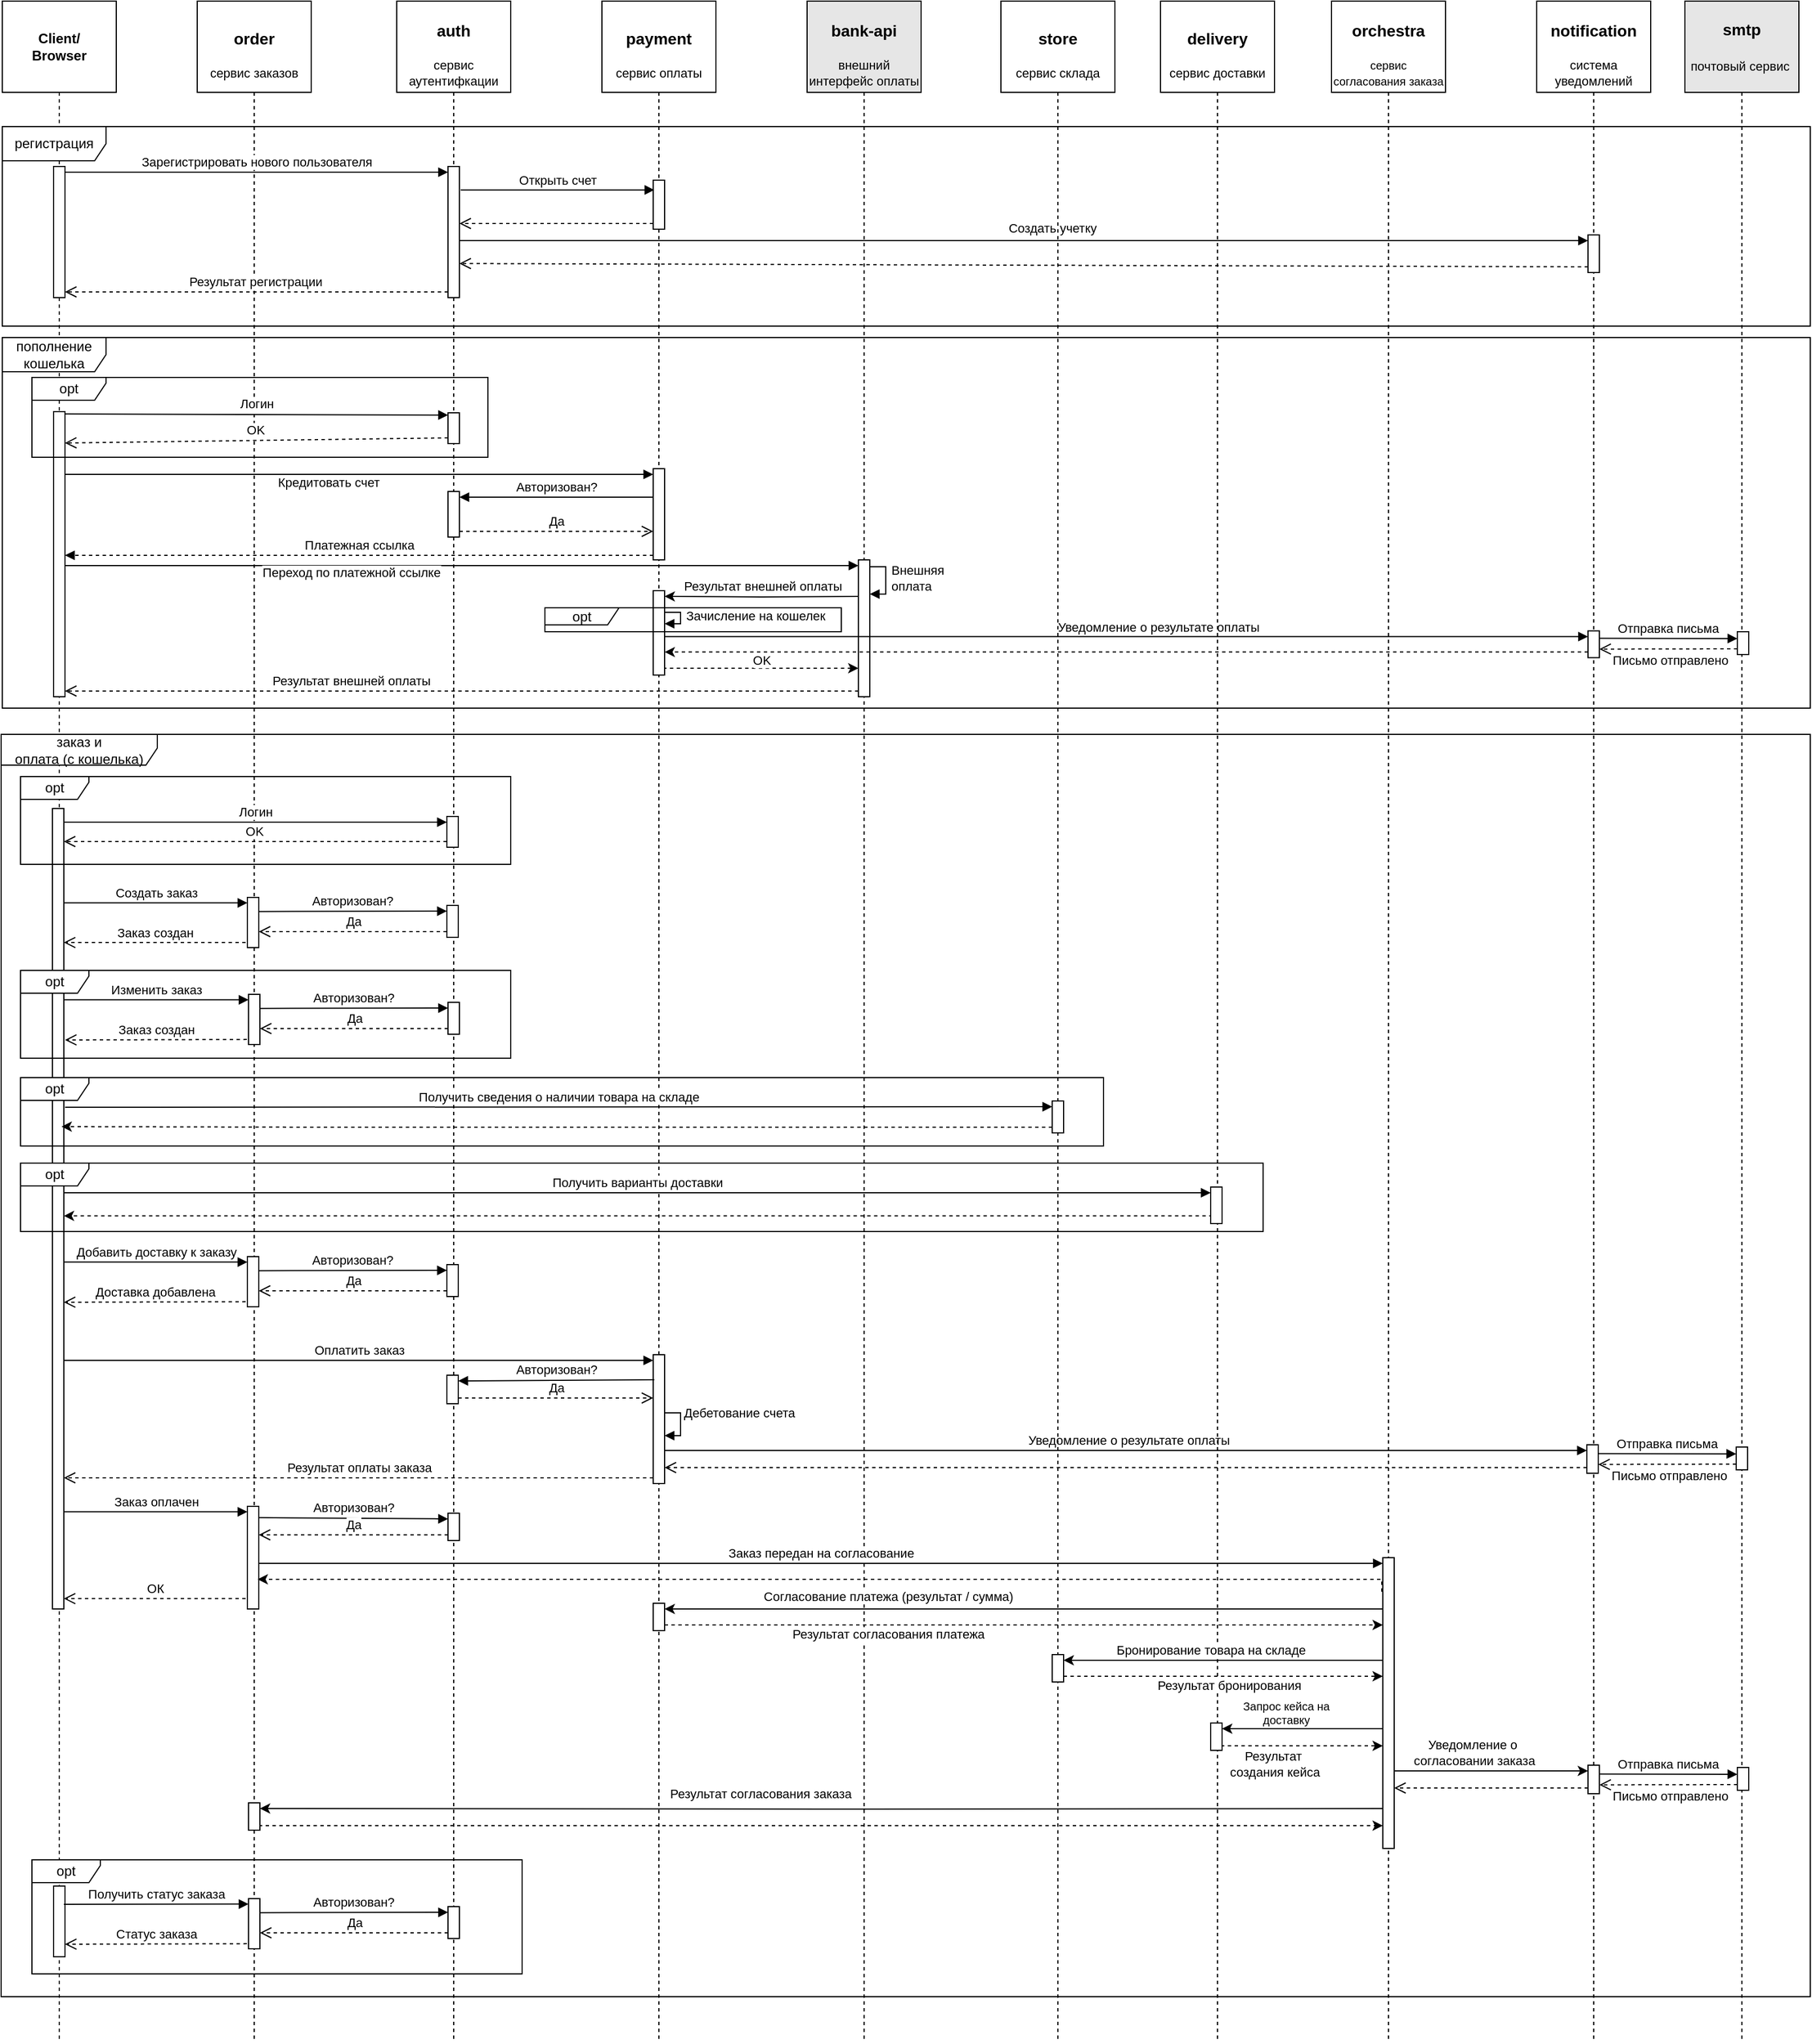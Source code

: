 <mxfile version="24.0.0" type="device" pages="3">
  <diagram id="MQkKOg_bM3MWe5oMNnio" name="Seq1">
    <mxGraphModel dx="1103" dy="2998" grid="1" gridSize="10" guides="1" tooltips="1" connect="1" arrows="1" fold="1" page="1" pageScale="1" pageWidth="827" pageHeight="1169" background="#ffffff" math="0" shadow="0">
      <root>
        <mxCell id="0" />
        <mxCell id="1" parent="0" />
        <mxCell id="xDlylMHlQquhe8upw_E9-1" value="&lt;b&gt;Client/&lt;br&gt;Browser&lt;/b&gt;" style="shape=umlLifeline;perimeter=lifelinePerimeter;whiteSpace=wrap;html=1;container=1;dropTarget=0;collapsible=0;recursiveResize=0;outlineConnect=0;portConstraint=eastwest;newEdgeStyle={&quot;curved&quot;:0,&quot;rounded&quot;:0};size=80;" parent="1" vertex="1">
          <mxGeometry x="14" y="-2290" width="100" height="1790" as="geometry" />
        </mxCell>
        <mxCell id="dbGryQZsQo5Yz86AOUxG-20" value="" style="html=1;points=[[0,0,0,0,5],[0,1,0,0,-5],[1,0,0,0,5],[1,1,0,0,-5]];perimeter=orthogonalPerimeter;outlineConnect=0;targetShapes=umlLifeline;portConstraint=eastwest;newEdgeStyle={&quot;curved&quot;:0,&quot;rounded&quot;:0};" parent="xDlylMHlQquhe8upw_E9-1" vertex="1">
          <mxGeometry x="45" y="145" width="10" height="115" as="geometry" />
        </mxCell>
        <mxCell id="dbGryQZsQo5Yz86AOUxG-21" value="" style="html=1;points=[[0,0,0,0,5],[0,1,0,0,-5],[1,0,0,0,5],[1,0.11,0,0,0],[1,0.28,0,0,0],[1,1,0,0,-5]];perimeter=orthogonalPerimeter;outlineConnect=0;targetShapes=umlLifeline;portConstraint=eastwest;newEdgeStyle={&quot;curved&quot;:0,&quot;rounded&quot;:0};" parent="xDlylMHlQquhe8upw_E9-1" vertex="1">
          <mxGeometry x="45" y="360" width="10" height="250" as="geometry" />
        </mxCell>
        <mxCell id="dbGryQZsQo5Yz86AOUxG-22" value="" style="html=1;points=[[0,0,0,0,5],[0,1,0,0,-5],[1,0,0,0,5],[1,0.11,0,0,0],[1,0.95,0,0,0],[1,1,0,0,-5]];perimeter=orthogonalPerimeter;outlineConnect=0;targetShapes=umlLifeline;portConstraint=eastwest;newEdgeStyle={&quot;curved&quot;:0,&quot;rounded&quot;:0};" parent="xDlylMHlQquhe8upw_E9-1" vertex="1">
          <mxGeometry x="44" y="708" width="10" height="702" as="geometry" />
        </mxCell>
        <mxCell id="OrUkxoRG1ota5-fYZEzL-128" value="" style="html=1;points=[[0,0,0,0,5],[0,1,0,0,-5],[1,0,0,0,5],[1,1,0,0,-5]];perimeter=orthogonalPerimeter;outlineConnect=0;targetShapes=umlLifeline;portConstraint=eastwest;newEdgeStyle={&quot;curved&quot;:0,&quot;rounded&quot;:0};" vertex="1" parent="xDlylMHlQquhe8upw_E9-1">
          <mxGeometry x="45" y="1653" width="10" height="62" as="geometry" />
        </mxCell>
        <mxCell id="xDlylMHlQquhe8upw_E9-2" value="&lt;h3 style=&quot;border-color: var(--border-color);&quot;&gt;order&lt;/h3&gt;&lt;font style=&quot;border-color: var(--border-color); font-size: 11px;&quot;&gt;сервис заказов&lt;/font&gt;" style="shape=umlLifeline;perimeter=lifelinePerimeter;whiteSpace=wrap;html=1;container=1;dropTarget=0;collapsible=0;recursiveResize=0;outlineConnect=0;portConstraint=eastwest;newEdgeStyle={&quot;curved&quot;:0,&quot;rounded&quot;:0};size=80;" parent="1" vertex="1">
          <mxGeometry x="185" y="-2290" width="100" height="1790" as="geometry" />
        </mxCell>
        <mxCell id="dbGryQZsQo5Yz86AOUxG-23" value="" style="html=1;points=[[0,0.04,0,0,0],[0,0.96,0,0,0],[1,0,0,0,5],[1,0.11,0,0,0],[1,0.28,0,0,0],[1,1,0,0,-5]];perimeter=orthogonalPerimeter;outlineConnect=0;targetShapes=umlLifeline;portConstraint=eastwest;newEdgeStyle={&quot;curved&quot;:0,&quot;rounded&quot;:0};" parent="xDlylMHlQquhe8upw_E9-2" vertex="1">
          <mxGeometry x="44" y="786" width="10" height="44" as="geometry" />
        </mxCell>
        <mxCell id="OrUkxoRG1ota5-fYZEzL-108" value="" style="html=1;points=[[0,0,0,0,5],[0,1,0,0,-5],[1,0,0,0,5],[1,1,0,0,-5]];perimeter=orthogonalPerimeter;outlineConnect=0;targetShapes=umlLifeline;portConstraint=eastwest;newEdgeStyle={&quot;curved&quot;:0,&quot;rounded&quot;:0};" vertex="1" parent="xDlylMHlQquhe8upw_E9-2">
          <mxGeometry x="45" y="1580" width="10" height="24" as="geometry" />
        </mxCell>
        <mxCell id="xDlylMHlQquhe8upw_E9-3" value="&lt;h3 style=&quot;border-color: var(--border-color);&quot;&gt;payment&lt;/h3&gt;&lt;font style=&quot;border-color: var(--border-color); font-size: 11px;&quot;&gt;сервис оплаты&lt;/font&gt;" style="shape=umlLifeline;perimeter=lifelinePerimeter;whiteSpace=wrap;html=1;container=1;dropTarget=0;collapsible=0;recursiveResize=0;outlineConnect=0;portConstraint=eastwest;newEdgeStyle={&quot;curved&quot;:0,&quot;rounded&quot;:0};size=80;" parent="1" vertex="1">
          <mxGeometry x="540" y="-2290" width="100" height="1790" as="geometry" />
        </mxCell>
        <mxCell id="7mKUD4Li4Lp0C2aMVohR-5" value="" style="html=1;points=[[0,0,0,0,5],[0,1,0,0,-5],[1,0,0,0,5],[1,1,0,0,-5]];perimeter=orthogonalPerimeter;outlineConnect=0;targetShapes=umlLifeline;portConstraint=eastwest;newEdgeStyle={&quot;curved&quot;:0,&quot;rounded&quot;:0};" parent="xDlylMHlQquhe8upw_E9-3" vertex="1">
          <mxGeometry x="45" y="157" width="10" height="43" as="geometry" />
        </mxCell>
        <mxCell id="dbGryQZsQo5Yz86AOUxG-5" value="" style="html=1;points=[[0,0,0,0,5],[0,0.39,0,0,0],[0,1,0,0,-5],[1,0,0,0,5],[1,0.5,0,0,0],[1,0.86,0,0,0],[1,1,0,0,-5]];perimeter=orthogonalPerimeter;outlineConnect=0;targetShapes=umlLifeline;portConstraint=eastwest;newEdgeStyle={&quot;curved&quot;:0,&quot;rounded&quot;:0};" parent="xDlylMHlQquhe8upw_E9-3" vertex="1">
          <mxGeometry x="45" y="410" width="10" height="80" as="geometry" />
        </mxCell>
        <mxCell id="dbGryQZsQo5Yz86AOUxG-40" value="" style="html=1;points=[[0,0,0,0,5],[0,0.39,0,0,0],[0,1,0,0,-5],[1,0.06,0,0,0],[1,0.19,0,0,0],[1,0.28,0,0,0],[1,0.86,0,0,0],[1,1,0,0,-5]];perimeter=orthogonalPerimeter;outlineConnect=0;targetShapes=umlLifeline;portConstraint=eastwest;newEdgeStyle={&quot;curved&quot;:0,&quot;rounded&quot;:0};" parent="xDlylMHlQquhe8upw_E9-3" vertex="1">
          <mxGeometry x="45" y="1187" width="10" height="113" as="geometry" />
        </mxCell>
        <mxCell id="dbGryQZsQo5Yz86AOUxG-49" value="Дебетование счета" style="html=1;align=left;spacingLeft=2;endArrow=block;rounded=0;edgeStyle=orthogonalEdgeStyle;curved=0;rounded=0;exitX=1;exitY=0.06;exitDx=0;exitDy=0;exitPerimeter=0;" parent="xDlylMHlQquhe8upw_E9-3" edge="1">
          <mxGeometry x="-0.25" relative="1" as="geometry">
            <mxPoint x="55" y="1230.78" as="sourcePoint" />
            <Array as="points">
              <mxPoint x="55" y="1238" />
              <mxPoint x="69" y="1238" />
              <mxPoint x="69" y="1258" />
              <mxPoint x="55" y="1258" />
            </Array>
            <mxPoint x="55" y="1258" as="targetPoint" />
            <mxPoint as="offset" />
          </mxGeometry>
        </mxCell>
        <mxCell id="OrUkxoRG1ota5-fYZEzL-87" value="" style="html=1;points=[[0,0,0,0,5],[0,1,0,0,-5],[1,0,0,0,5],[1,1,0,0,-5]];perimeter=orthogonalPerimeter;outlineConnect=0;targetShapes=umlLifeline;portConstraint=eastwest;newEdgeStyle={&quot;curved&quot;:0,&quot;rounded&quot;:0};" vertex="1" parent="xDlylMHlQquhe8upw_E9-3">
          <mxGeometry x="45" y="1405" width="10" height="24" as="geometry" />
        </mxCell>
        <mxCell id="xDlylMHlQquhe8upw_E9-4" value="&lt;h3 style=&quot;border-color: var(--border-color);&quot;&gt;auth&lt;/h3&gt;&lt;font style=&quot;border-color: var(--border-color); font-size: 11px;&quot;&gt;сервис аутентифкации&lt;/font&gt;" style="shape=umlLifeline;perimeter=lifelinePerimeter;whiteSpace=wrap;html=1;container=1;dropTarget=0;collapsible=0;recursiveResize=0;outlineConnect=0;portConstraint=eastwest;newEdgeStyle={&quot;curved&quot;:0,&quot;rounded&quot;:0};size=80;" parent="1" vertex="1">
          <mxGeometry x="360" y="-2290" width="100" height="1790" as="geometry" />
        </mxCell>
        <mxCell id="7mKUD4Li4Lp0C2aMVohR-3" value="" style="html=1;points=[[0,0,0,0,5],[0,1,0,0,-5],[1,0,0,0,5],[1,0.24,0,0,0],[1,0.74,0,0,0],[1,1,0,0,-5]];perimeter=orthogonalPerimeter;outlineConnect=0;targetShapes=umlLifeline;portConstraint=eastwest;newEdgeStyle={&quot;curved&quot;:0,&quot;rounded&quot;:0};" parent="xDlylMHlQquhe8upw_E9-4" vertex="1">
          <mxGeometry x="45" y="145" width="10" height="115" as="geometry" />
        </mxCell>
        <mxCell id="dbGryQZsQo5Yz86AOUxG-2" value="" style="html=1;points=[[0,0,0,0,5],[0,1,0,0,-5],[1,0,0,0,5],[1,1,0,0,-5]];perimeter=orthogonalPerimeter;outlineConnect=0;targetShapes=umlLifeline;portConstraint=eastwest;newEdgeStyle={&quot;curved&quot;:0,&quot;rounded&quot;:0};" parent="xDlylMHlQquhe8upw_E9-4" vertex="1">
          <mxGeometry x="45" y="361" width="10" height="27" as="geometry" />
        </mxCell>
        <mxCell id="dbGryQZsQo5Yz86AOUxG-6" value="" style="html=1;points=[[0,0,0,0,5],[0,1,0,0,-5],[1,0,0,0,5],[1,1,0,0,-5]];perimeter=orthogonalPerimeter;outlineConnect=0;targetShapes=umlLifeline;portConstraint=eastwest;newEdgeStyle={&quot;curved&quot;:0,&quot;rounded&quot;:0};" parent="xDlylMHlQquhe8upw_E9-4" vertex="1">
          <mxGeometry x="45" y="430" width="10" height="40" as="geometry" />
        </mxCell>
        <mxCell id="dbGryQZsQo5Yz86AOUxG-31" value="" style="html=1;points=[[0,0,0,0,5],[0,1,0,0,-5],[1,0,0,0,5],[1,1,0,0,-5]];perimeter=orthogonalPerimeter;outlineConnect=0;targetShapes=umlLifeline;portConstraint=eastwest;newEdgeStyle={&quot;curved&quot;:0,&quot;rounded&quot;:0};" parent="xDlylMHlQquhe8upw_E9-4" vertex="1">
          <mxGeometry x="44" y="793" width="10" height="28" as="geometry" />
        </mxCell>
        <mxCell id="OrUkxoRG1ota5-fYZEzL-69" value="" style="html=1;points=[[0,0,0,0,5],[0,1,0,0,-5],[1,0,0,0,5],[1,1,0,0,-5]];perimeter=orthogonalPerimeter;outlineConnect=0;targetShapes=umlLifeline;portConstraint=eastwest;newEdgeStyle={&quot;curved&quot;:0,&quot;rounded&quot;:0};" vertex="1" parent="xDlylMHlQquhe8upw_E9-4">
          <mxGeometry x="44" y="1205" width="10" height="25" as="geometry" />
        </mxCell>
        <mxCell id="mJj4LaV5GVNOuHF34gLf-1" value="&lt;h3 style=&quot;border-color: var(--border-color);&quot;&gt;notification&lt;/h3&gt;&lt;font style=&quot;border-color: var(--border-color); font-size: 11px;&quot;&gt;система уведомлений&lt;/font&gt;" style="shape=umlLifeline;perimeter=lifelinePerimeter;whiteSpace=wrap;html=1;container=1;dropTarget=0;collapsible=0;recursiveResize=0;outlineConnect=0;portConstraint=eastwest;newEdgeStyle={&quot;curved&quot;:0,&quot;rounded&quot;:0};size=80;" parent="1" vertex="1">
          <mxGeometry x="1360" y="-2290" width="100" height="1790" as="geometry" />
        </mxCell>
        <mxCell id="dbGryQZsQo5Yz86AOUxG-42" value="" style="html=1;points=[[0,0,0,0,5],[0,0.39,0,0,0],[0,1,0,0,-5],[1,0,0,0,5],[1,0.19,0,0,0],[1,0.81,0,0,0],[1,1,0,0,-5]];perimeter=orthogonalPerimeter;outlineConnect=0;targetShapes=umlLifeline;portConstraint=eastwest;newEdgeStyle={&quot;curved&quot;:0,&quot;rounded&quot;:0};" parent="mJj4LaV5GVNOuHF34gLf-1" vertex="1">
          <mxGeometry x="44" y="1266" width="10" height="25" as="geometry" />
        </mxCell>
        <mxCell id="TiG1seu6rQsgGEtZZNb--1" value="&lt;h3 style=&quot;border-color: var(--border-color);&quot;&gt;smtp&lt;/h3&gt;&lt;h3 style=&quot;border-color: var(--border-color);&quot;&gt;&lt;font style=&quot;border-color: var(--border-color); font-weight: 400; font-size: 11px;&quot;&gt;почтовый сервис&amp;nbsp;&lt;/font&gt;&lt;br&gt;&lt;/h3&gt;" style="shape=umlLifeline;perimeter=lifelinePerimeter;whiteSpace=wrap;html=1;container=1;dropTarget=0;collapsible=0;recursiveResize=0;outlineConnect=0;portConstraint=eastwest;newEdgeStyle={&quot;curved&quot;:0,&quot;rounded&quot;:0};size=80;fillColor=#E6E6E6;" parent="1" vertex="1">
          <mxGeometry x="1490" y="-2290" width="100" height="1790" as="geometry" />
        </mxCell>
        <mxCell id="dbGryQZsQo5Yz86AOUxG-43" value="" style="html=1;points=[[0,0,0,0,5],[0,0.39,0,0,0],[0,1,0,0,-5],[1,0,0,0,5],[1,0.5,0,0,0],[1,0.86,0,0,0],[1,1,0,0,-5]];perimeter=orthogonalPerimeter;outlineConnect=0;targetShapes=umlLifeline;portConstraint=eastwest;newEdgeStyle={&quot;curved&quot;:0,&quot;rounded&quot;:0};" parent="TiG1seu6rQsgGEtZZNb--1" vertex="1">
          <mxGeometry x="45" y="1268" width="10" height="20" as="geometry" />
        </mxCell>
        <mxCell id="7mKUD4Li4Lp0C2aMVohR-1" value="opt" style="shape=umlFrame;whiteSpace=wrap;html=1;pointerEvents=0;width=65;height=20;" parent="1" vertex="1">
          <mxGeometry x="40" y="-1960" width="400" height="70" as="geometry" />
        </mxCell>
        <mxCell id="7mKUD4Li4Lp0C2aMVohR-2" value="Зарегистрировать нового пользователя" style="html=1;verticalAlign=bottom;endArrow=block;curved=0;rounded=0;exitX=1;exitY=0;exitDx=0;exitDy=5;exitPerimeter=0;entryX=0;entryY=0;entryDx=0;entryDy=5;entryPerimeter=0;" parent="1" source="dbGryQZsQo5Yz86AOUxG-20" target="7mKUD4Li4Lp0C2aMVohR-3" edge="1">
          <mxGeometry width="80" relative="1" as="geometry">
            <mxPoint x="125" y="-2140" as="sourcePoint" />
            <mxPoint x="195" y="-2140" as="targetPoint" />
          </mxGeometry>
        </mxCell>
        <mxCell id="7mKUD4Li4Lp0C2aMVohR-4" value="Открыть счет" style="html=1;verticalAlign=bottom;endArrow=block;curved=0;rounded=0;" parent="1" edge="1">
          <mxGeometry width="80" relative="1" as="geometry">
            <mxPoint x="416.024" y="-2124.4" as="sourcePoint" />
            <mxPoint x="586" y="-2124.4" as="targetPoint" />
          </mxGeometry>
        </mxCell>
        <mxCell id="7mKUD4Li4Lp0C2aMVohR-6" value="" style="html=1;verticalAlign=bottom;endArrow=open;dashed=1;endSize=8;curved=0;rounded=0;exitX=0;exitY=1;exitDx=0;exitDy=-5;exitPerimeter=0;" parent="1" source="7mKUD4Li4Lp0C2aMVohR-5" target="7mKUD4Li4Lp0C2aMVohR-3" edge="1">
          <mxGeometry x="0.009" relative="1" as="geometry">
            <mxPoint x="475" y="-2080" as="sourcePoint" />
            <mxPoint x="365" y="-2080" as="targetPoint" />
            <mxPoint as="offset" />
          </mxGeometry>
        </mxCell>
        <mxCell id="7mKUD4Li4Lp0C2aMVohR-7" value="Результат регистрации" style="html=1;verticalAlign=bottom;endArrow=open;dashed=1;endSize=8;curved=0;rounded=0;entryX=1;entryY=1;entryDx=0;entryDy=-5;entryPerimeter=0;exitX=0;exitY=1;exitDx=0;exitDy=-5;exitPerimeter=0;" parent="1" source="7mKUD4Li4Lp0C2aMVohR-3" target="dbGryQZsQo5Yz86AOUxG-20" edge="1">
          <mxGeometry x="0.009" relative="1" as="geometry">
            <mxPoint x="350" y="-2060" as="sourcePoint" />
            <mxPoint x="125" y="-2060" as="targetPoint" />
            <mxPoint as="offset" />
          </mxGeometry>
        </mxCell>
        <mxCell id="dbGryQZsQo5Yz86AOUxG-1" value="Логин" style="html=1;verticalAlign=bottom;endArrow=block;curved=0;rounded=0;exitX=1;exitY=0;exitDx=0;exitDy=5;exitPerimeter=0;entryX=0;entryY=0;entryDx=0;entryDy=5;entryPerimeter=0;" parent="1" edge="1">
          <mxGeometry width="80" relative="1" as="geometry">
            <mxPoint x="69" y="-1928" as="sourcePoint" />
            <mxPoint x="405" y="-1927" as="targetPoint" />
          </mxGeometry>
        </mxCell>
        <mxCell id="dbGryQZsQo5Yz86AOUxG-3" value="OK" style="html=1;verticalAlign=bottom;endArrow=open;dashed=1;endSize=8;curved=0;rounded=0;exitX=0;exitY=1;exitDx=0;exitDy=-5;exitPerimeter=0;entryX=1;entryY=0.11;entryDx=0;entryDy=0;entryPerimeter=0;" parent="1" source="dbGryQZsQo5Yz86AOUxG-2" target="dbGryQZsQo5Yz86AOUxG-21" edge="1">
          <mxGeometry x="0.009" relative="1" as="geometry">
            <mxPoint x="350" y="-1910.5" as="sourcePoint" />
            <mxPoint x="235" y="-1910.5" as="targetPoint" />
            <mxPoint as="offset" />
          </mxGeometry>
        </mxCell>
        <mxCell id="dbGryQZsQo5Yz86AOUxG-4" value="Кредитовать счет" style="html=1;verticalAlign=bottom;endArrow=block;curved=0;rounded=0;entryX=0;entryY=0;entryDx=0;entryDy=5;entryPerimeter=0;" parent="1" source="dbGryQZsQo5Yz86AOUxG-21" target="dbGryQZsQo5Yz86AOUxG-5" edge="1">
          <mxGeometry x="-0.104" y="-16" width="80" relative="1" as="geometry">
            <mxPoint x="125" y="-1880" as="sourcePoint" />
            <mxPoint x="455" y="-1877" as="targetPoint" />
            <mxPoint as="offset" />
          </mxGeometry>
        </mxCell>
        <mxCell id="dbGryQZsQo5Yz86AOUxG-7" value="Авторизован?" style="html=1;verticalAlign=bottom;endArrow=block;curved=0;rounded=0;entryX=1;entryY=0;entryDx=0;entryDy=5;entryPerimeter=0;" parent="1" source="dbGryQZsQo5Yz86AOUxG-5" target="dbGryQZsQo5Yz86AOUxG-6" edge="1">
          <mxGeometry width="80" relative="1" as="geometry">
            <mxPoint x="464.5" y="-1860" as="sourcePoint" />
            <mxPoint x="355" y="-1860" as="targetPoint" />
          </mxGeometry>
        </mxCell>
        <mxCell id="dbGryQZsQo5Yz86AOUxG-8" value="Да" style="html=1;verticalAlign=bottom;endArrow=open;dashed=1;endSize=8;curved=0;rounded=0;exitX=1;exitY=1;exitDx=0;exitDy=-5;exitPerimeter=0;" parent="1" source="dbGryQZsQo5Yz86AOUxG-6" target="dbGryQZsQo5Yz86AOUxG-5" edge="1">
          <mxGeometry relative="1" as="geometry">
            <mxPoint x="355" y="-1820" as="sourcePoint" />
            <mxPoint x="445" y="-1820" as="targetPoint" />
          </mxGeometry>
        </mxCell>
        <mxCell id="dbGryQZsQo5Yz86AOUxG-19" value="Результат внешней оплаты" style="html=1;verticalAlign=bottom;endArrow=open;dashed=1;endSize=8;curved=0;rounded=0;exitX=0;exitY=1;exitDx=0;exitDy=-5;exitPerimeter=0;entryX=1;entryY=1;entryDx=0;entryDy=-5;entryPerimeter=0;" parent="1" source="OrUkxoRG1ota5-fYZEzL-14" target="dbGryQZsQo5Yz86AOUxG-21" edge="1">
          <mxGeometry x="0.279" relative="1" as="geometry">
            <mxPoint x="765" y="-1695" as="sourcePoint" />
            <mxPoint x="69" y="-1695" as="targetPoint" />
            <mxPoint as="offset" />
          </mxGeometry>
        </mxCell>
        <mxCell id="dbGryQZsQo5Yz86AOUxG-24" value="Создать заказ" style="html=1;verticalAlign=bottom;endArrow=block;curved=0;rounded=0;entryX=0;entryY=0.04;entryDx=0;entryDy=0;entryPerimeter=0;" parent="1" edge="1">
          <mxGeometry width="80" relative="1" as="geometry">
            <mxPoint x="68" y="-1499.24" as="sourcePoint" />
            <mxPoint x="229" y="-1499.24" as="targetPoint" />
            <mxPoint as="offset" />
          </mxGeometry>
        </mxCell>
        <mxCell id="dbGryQZsQo5Yz86AOUxG-26" value="Заказ создан" style="html=1;verticalAlign=bottom;endArrow=open;dashed=1;endSize=8;curved=0;rounded=0;exitX=-0.152;exitY=0.899;exitDx=0;exitDy=0;exitPerimeter=0;" parent="1" source="dbGryQZsQo5Yz86AOUxG-23" edge="1" target="dbGryQZsQo5Yz86AOUxG-22">
          <mxGeometry relative="1" as="geometry">
            <mxPoint x="214" y="-1334" as="sourcePoint" />
            <mxPoint x="119" y="-1436.8" as="targetPoint" />
          </mxGeometry>
        </mxCell>
        <mxCell id="dbGryQZsQo5Yz86AOUxG-27" value="" style="html=1;points=[[0,0,0,0,5],[0,1,0,0,-5],[1,0,0,0,5],[1,1,0,0,-5]];perimeter=orthogonalPerimeter;outlineConnect=0;targetShapes=umlLifeline;portConstraint=eastwest;newEdgeStyle={&quot;curved&quot;:0,&quot;rounded&quot;:0};" parent="1" vertex="1">
          <mxGeometry x="404" y="-1575" width="10" height="27" as="geometry" />
        </mxCell>
        <mxCell id="dbGryQZsQo5Yz86AOUxG-28" value="opt" style="shape=umlFrame;whiteSpace=wrap;html=1;pointerEvents=0;width=60;height=20;" parent="1" vertex="1">
          <mxGeometry x="30" y="-1610" width="430" height="77" as="geometry" />
        </mxCell>
        <mxCell id="dbGryQZsQo5Yz86AOUxG-29" value="Логин" style="html=1;verticalAlign=bottom;endArrow=block;curved=0;rounded=0;entryX=0;entryY=0;entryDx=0;entryDy=5;entryPerimeter=0;" parent="1" target="dbGryQZsQo5Yz86AOUxG-27" edge="1" source="dbGryQZsQo5Yz86AOUxG-22">
          <mxGeometry width="80" relative="1" as="geometry">
            <mxPoint x="119" y="-1571" as="sourcePoint" />
            <mxPoint x="349" y="-1568" as="targetPoint" />
          </mxGeometry>
        </mxCell>
        <mxCell id="dbGryQZsQo5Yz86AOUxG-30" value="OK" style="html=1;verticalAlign=bottom;endArrow=open;dashed=1;endSize=8;curved=0;rounded=0;exitX=0;exitY=1;exitDx=0;exitDy=-5;exitPerimeter=0;" parent="1" source="dbGryQZsQo5Yz86AOUxG-27" edge="1" target="dbGryQZsQo5Yz86AOUxG-22">
          <mxGeometry x="0.009" relative="1" as="geometry">
            <mxPoint x="349" y="-1556.5" as="sourcePoint" />
            <mxPoint x="70" y="-1553" as="targetPoint" />
            <mxPoint as="offset" />
          </mxGeometry>
        </mxCell>
        <mxCell id="dbGryQZsQo5Yz86AOUxG-34" value="Авторизован?" style="html=1;verticalAlign=bottom;endArrow=block;curved=0;rounded=0;exitX=1;exitY=0.28;exitDx=0;exitDy=0;exitPerimeter=0;entryX=0;entryY=0;entryDx=0;entryDy=5;entryPerimeter=0;" parent="1" source="dbGryQZsQo5Yz86AOUxG-23" target="dbGryQZsQo5Yz86AOUxG-31" edge="1">
          <mxGeometry width="80" relative="1" as="geometry">
            <mxPoint x="484" y="-1481" as="sourcePoint" />
            <mxPoint x="564" y="-1481" as="targetPoint" />
          </mxGeometry>
        </mxCell>
        <mxCell id="dbGryQZsQo5Yz86AOUxG-35" value="Да" style="html=1;verticalAlign=bottom;endArrow=open;dashed=1;endSize=8;curved=0;rounded=0;exitX=0;exitY=1;exitDx=0;exitDy=-5;exitPerimeter=0;" parent="1" source="dbGryQZsQo5Yz86AOUxG-31" target="dbGryQZsQo5Yz86AOUxG-23" edge="1">
          <mxGeometry relative="1" as="geometry">
            <mxPoint x="334" y="-1421" as="sourcePoint" />
            <mxPoint x="254" y="-1421" as="targetPoint" />
          </mxGeometry>
        </mxCell>
        <mxCell id="dbGryQZsQo5Yz86AOUxG-39" value="Оплатить заказ" style="html=1;verticalAlign=bottom;endArrow=block;curved=0;rounded=0;entryX=0;entryY=0;entryDx=0;entryDy=5;entryPerimeter=0;" parent="1" source="dbGryQZsQo5Yz86AOUxG-22" target="dbGryQZsQo5Yz86AOUxG-40" edge="1">
          <mxGeometry width="80" relative="1" as="geometry">
            <mxPoint x="70" y="-1100" as="sourcePoint" />
            <mxPoint x="584" y="-1085" as="targetPoint" />
          </mxGeometry>
        </mxCell>
        <mxCell id="dbGryQZsQo5Yz86AOUxG-41" value="Результат оплаты заказа" style="html=1;verticalAlign=bottom;endArrow=open;dashed=1;endSize=8;curved=0;rounded=0;exitX=0;exitY=1;exitDx=0;exitDy=-5;exitPerimeter=0;" parent="1" source="dbGryQZsQo5Yz86AOUxG-40" target="dbGryQZsQo5Yz86AOUxG-22" edge="1">
          <mxGeometry relative="1" as="geometry">
            <mxPoint x="454" y="-1035" as="sourcePoint" />
            <mxPoint x="70" y="-995" as="targetPoint" />
          </mxGeometry>
        </mxCell>
        <mxCell id="dbGryQZsQo5Yz86AOUxG-44" value="Отправка письма" style="html=1;verticalAlign=bottom;endArrow=block;curved=0;rounded=0;entryX=0;entryY=0;entryDx=0;entryDy=5;entryPerimeter=0;exitX=1;exitY=0.19;exitDx=0;exitDy=0;exitPerimeter=0;" parent="1" edge="1">
          <mxGeometry width="80" relative="1" as="geometry">
            <mxPoint x="1414" y="-1016.25" as="sourcePoint" />
            <mxPoint x="1535" y="-1016" as="targetPoint" />
          </mxGeometry>
        </mxCell>
        <mxCell id="dbGryQZsQo5Yz86AOUxG-45" value="Письмо отправлено" style="html=1;verticalAlign=bottom;endArrow=open;dashed=1;endSize=8;curved=0;rounded=0;exitX=0;exitY=1;exitDx=0;exitDy=-5;exitPerimeter=0;entryX=1;entryY=0.81;entryDx=0;entryDy=0;entryPerimeter=0;" parent="1" edge="1">
          <mxGeometry x="-0.024" y="19" relative="1" as="geometry">
            <mxPoint x="1535" y="-1007" as="sourcePoint" />
            <mxPoint x="1414" y="-1006.75" as="targetPoint" />
            <mxPoint as="offset" />
          </mxGeometry>
        </mxCell>
        <mxCell id="dbGryQZsQo5Yz86AOUxG-46" value="Уведомление о результате оплаты" style="html=1;verticalAlign=bottom;endArrow=block;curved=0;rounded=0;entryX=0;entryY=0;entryDx=0;entryDy=5;entryPerimeter=0;" parent="1" target="dbGryQZsQo5Yz86AOUxG-42" edge="1">
          <mxGeometry x="0.005" width="80" relative="1" as="geometry">
            <mxPoint x="595" y="-1019" as="sourcePoint" />
            <mxPoint x="564" y="-984" as="targetPoint" />
            <mxPoint as="offset" />
          </mxGeometry>
        </mxCell>
        <mxCell id="dbGryQZsQo5Yz86AOUxG-47" value="" style="html=1;verticalAlign=bottom;endArrow=open;dashed=1;endSize=8;curved=0;rounded=0;exitX=0;exitY=1;exitDx=0;exitDy=-5;exitPerimeter=0;" parent="1" source="dbGryQZsQo5Yz86AOUxG-42" edge="1">
          <mxGeometry x="0.038" y="16" relative="1" as="geometry">
            <mxPoint x="564" y="-984" as="sourcePoint" />
            <mxPoint x="595" y="-1004" as="targetPoint" />
            <mxPoint as="offset" />
          </mxGeometry>
        </mxCell>
        <mxCell id="YmrN5yx_vx4CM87xxHWf-1" value="регистрация" style="shape=umlFrame;whiteSpace=wrap;html=1;pointerEvents=0;width=91;height=30;" parent="1" vertex="1">
          <mxGeometry x="14" y="-2180" width="1586" height="175" as="geometry" />
        </mxCell>
        <mxCell id="YmrN5yx_vx4CM87xxHWf-4" value="" style="html=1;verticalAlign=bottom;endArrow=block;curved=0;rounded=0;entryX=0;entryY=0;entryDx=0;entryDy=5;entryPerimeter=0;" parent="1" edge="1" target="YmrN5yx_vx4CM87xxHWf-2" source="7mKUD4Li4Lp0C2aMVohR-3">
          <mxGeometry width="80" relative="1" as="geometry">
            <mxPoint x="420" y="-2080" as="sourcePoint" />
            <mxPoint x="1209" y="-2079" as="targetPoint" />
          </mxGeometry>
        </mxCell>
        <mxCell id="YmrN5yx_vx4CM87xxHWf-5" value="Создать учетку" style="edgeLabel;html=1;align=center;verticalAlign=middle;resizable=0;points=[];" parent="YmrN5yx_vx4CM87xxHWf-4" vertex="1" connectable="0">
          <mxGeometry x="-0.029" y="-1" relative="1" as="geometry">
            <mxPoint x="39" y="-12" as="offset" />
          </mxGeometry>
        </mxCell>
        <mxCell id="YmrN5yx_vx4CM87xxHWf-2" value="" style="html=1;points=[[0,0,0,0,5],[0,1,0,0,-5],[1,0,0,0,5],[1,1,0,0,-5]];perimeter=orthogonalPerimeter;outlineConnect=0;targetShapes=umlLifeline;portConstraint=eastwest;newEdgeStyle={&quot;curved&quot;:0,&quot;rounded&quot;:0};" parent="1" vertex="1">
          <mxGeometry x="1405" y="-2085" width="10" height="33" as="geometry" />
        </mxCell>
        <mxCell id="YmrN5yx_vx4CM87xxHWf-6" value="" style="html=1;verticalAlign=bottom;endArrow=open;dashed=1;endSize=8;curved=0;rounded=0;exitX=0;exitY=1;exitDx=0;exitDy=-5;exitPerimeter=0;entryX=1;entryY=0.74;entryDx=0;entryDy=0;entryPerimeter=0;" parent="1" edge="1" target="7mKUD4Li4Lp0C2aMVohR-3" source="YmrN5yx_vx4CM87xxHWf-2">
          <mxGeometry x="-0.071" relative="1" as="geometry">
            <mxPoint x="668" y="-2056" as="sourcePoint" />
            <mxPoint x="420" y="-2060" as="targetPoint" />
            <mxPoint as="offset" />
          </mxGeometry>
        </mxCell>
        <mxCell id="YmrN5yx_vx4CM87xxHWf-7" value="пополнение&lt;br&gt;кошелька" style="shape=umlFrame;whiteSpace=wrap;html=1;pointerEvents=0;width=91;height=30;" parent="1" vertex="1">
          <mxGeometry x="14" y="-1995" width="1586" height="325" as="geometry" />
        </mxCell>
        <mxCell id="YmrN5yx_vx4CM87xxHWf-8" value="заказ и &lt;br&gt;оплата (с кошелька)" style="shape=umlFrame;whiteSpace=wrap;html=1;pointerEvents=0;width=137;height=27;" parent="1" vertex="1">
          <mxGeometry x="13" y="-1647" width="1587" height="1107" as="geometry" />
        </mxCell>
        <mxCell id="OrUkxoRG1ota5-fYZEzL-2" value="" style="shape=image;verticalLabelPosition=bottom;labelBackgroundColor=default;verticalAlign=top;aspect=fixed;imageAspect=0;image=https://assets-global.website-files.com/6064b31ff49a2d31e0493af1/64836bf8d0bac274cea41125_rabbitmq.svg;" vertex="1" parent="1">
          <mxGeometry x="980" y="-2102.5" width="20" height="20" as="geometry" />
        </mxCell>
        <mxCell id="OrUkxoRG1ota5-fYZEzL-5" value="" style="shape=image;verticalLabelPosition=bottom;labelBackgroundColor=default;verticalAlign=top;aspect=fixed;imageAspect=0;image=https://assets-global.website-files.com/6064b31ff49a2d31e0493af1/64836bf8d0bac274cea41125_rabbitmq.svg;" vertex="1" parent="1">
          <mxGeometry x="536" y="-2145" width="20" height="20" as="geometry" />
        </mxCell>
        <mxCell id="OrUkxoRG1ota5-fYZEzL-13" value="&lt;h3 style=&quot;border-color: var(--border-color);&quot;&gt;bank-api&lt;/h3&gt;&lt;font style=&quot;border-color: var(--border-color); font-size: 11px;&quot;&gt;внешний интерфейс оплаты&lt;/font&gt;" style="shape=umlLifeline;perimeter=lifelinePerimeter;whiteSpace=wrap;html=1;container=1;dropTarget=0;collapsible=0;recursiveResize=0;outlineConnect=0;portConstraint=eastwest;newEdgeStyle={&quot;curved&quot;:0,&quot;rounded&quot;:0};size=80;fillColor=#E6E6E6;" vertex="1" parent="1">
          <mxGeometry x="720" y="-2290" width="100" height="1790" as="geometry" />
        </mxCell>
        <mxCell id="OrUkxoRG1ota5-fYZEzL-14" value="" style="html=1;points=[[0,0,0,0,5],[0,1,0,0,-5],[1,0,0,0,5],[1,1,0,0,-5]];perimeter=orthogonalPerimeter;outlineConnect=0;targetShapes=umlLifeline;portConstraint=eastwest;newEdgeStyle={&quot;curved&quot;:0,&quot;rounded&quot;:0};" vertex="1" parent="OrUkxoRG1ota5-fYZEzL-13">
          <mxGeometry x="45" y="490" width="10" height="120" as="geometry" />
        </mxCell>
        <mxCell id="OrUkxoRG1ota5-fYZEzL-19" value="Платежная ссылка" style="html=1;verticalAlign=bottom;endArrow=block;curved=0;rounded=0;dashed=1;" edge="1" parent="1">
          <mxGeometry width="80" relative="1" as="geometry">
            <mxPoint x="585" y="-1804" as="sourcePoint" />
            <mxPoint x="69" y="-1804" as="targetPoint" />
          </mxGeometry>
        </mxCell>
        <mxCell id="OrUkxoRG1ota5-fYZEzL-20" value="Внешняя&lt;div&gt;оплата&lt;/div&gt;" style="html=1;align=left;spacingLeft=2;endArrow=block;rounded=0;edgeStyle=orthogonalEdgeStyle;curved=0;rounded=0;exitX=1;exitY=0.06;exitDx=0;exitDy=0;exitPerimeter=0;" edge="1" parent="1" target="OrUkxoRG1ota5-fYZEzL-14">
          <mxGeometry x="-0.05" y="1" relative="1" as="geometry">
            <mxPoint x="775" y="-1795" as="sourcePoint" />
            <Array as="points">
              <mxPoint x="789" y="-1794" />
              <mxPoint x="789" y="-1770" />
            </Array>
            <mxPoint x="774" y="-1764" as="targetPoint" />
            <mxPoint as="offset" />
          </mxGeometry>
        </mxCell>
        <mxCell id="OrUkxoRG1ota5-fYZEzL-21" value="Переход по платежной ссылке" style="html=1;verticalAlign=bottom;endArrow=block;curved=0;rounded=0;entryX=0;entryY=0;entryDx=0;entryDy=5;entryPerimeter=0;" edge="1" parent="1" source="dbGryQZsQo5Yz86AOUxG-21" target="OrUkxoRG1ota5-fYZEzL-14">
          <mxGeometry x="-0.279" y="-15" width="80" relative="1" as="geometry">
            <mxPoint x="70" y="-1780" as="sourcePoint" />
            <mxPoint x="586" y="-1778" as="targetPoint" />
            <mxPoint as="offset" />
          </mxGeometry>
        </mxCell>
        <mxCell id="OrUkxoRG1ota5-fYZEzL-22" style="edgeStyle=orthogonalEdgeStyle;rounded=0;orthogonalLoop=1;jettySize=auto;html=1;curved=0;exitX=0;exitY=1;exitDx=0;exitDy=-5;exitPerimeter=0;entryX=1;entryY=0;entryDx=0;entryDy=5;entryPerimeter=0;" edge="1" parent="1" target="OrUkxoRG1ota5-fYZEzL-26">
          <mxGeometry relative="1" as="geometry">
            <mxPoint x="765" y="-1768" as="sourcePoint" />
            <mxPoint x="69" y="-1768" as="targetPoint" />
          </mxGeometry>
        </mxCell>
        <mxCell id="OrUkxoRG1ota5-fYZEzL-27" value="Результат внешней оплаты" style="edgeLabel;html=1;align=center;verticalAlign=middle;resizable=0;points=[];" vertex="1" connectable="0" parent="OrUkxoRG1ota5-fYZEzL-22">
          <mxGeometry x="0.319" y="-1" relative="1" as="geometry">
            <mxPoint x="28" y="-8" as="offset" />
          </mxGeometry>
        </mxCell>
        <mxCell id="OrUkxoRG1ota5-fYZEzL-23" style="edgeStyle=orthogonalEdgeStyle;rounded=0;orthogonalLoop=1;jettySize=auto;html=1;curved=0;entryX=1;entryY=1;entryDx=0;entryDy=-5;entryPerimeter=0;dashed=1;startArrow=classic;startFill=1;endArrow=none;endFill=0;" edge="1" parent="1" target="OrUkxoRG1ota5-fYZEzL-26">
          <mxGeometry relative="1" as="geometry">
            <mxPoint x="765" y="-1705" as="sourcePoint" />
            <mxPoint x="595" y="-1700" as="targetPoint" />
            <Array as="points">
              <mxPoint x="765" y="-1705" />
            </Array>
          </mxGeometry>
        </mxCell>
        <mxCell id="OrUkxoRG1ota5-fYZEzL-29" value="OK" style="edgeLabel;html=1;align=center;verticalAlign=middle;resizable=0;points=[];" vertex="1" connectable="0" parent="OrUkxoRG1ota5-fYZEzL-23">
          <mxGeometry x="0.041" relative="1" as="geometry">
            <mxPoint x="4" y="-7" as="offset" />
          </mxGeometry>
        </mxCell>
        <mxCell id="OrUkxoRG1ota5-fYZEzL-26" value="" style="html=1;points=[[0,0,0,0,5],[0,0.39,0,0,0],[0,1,0,0,-5],[1,0,0,0,5],[1,0.5,0,0,0],[1,0.86,0,0,0],[1,1,0,0,-5]];perimeter=orthogonalPerimeter;outlineConnect=0;targetShapes=umlLifeline;portConstraint=eastwest;newEdgeStyle={&quot;curved&quot;:0,&quot;rounded&quot;:0};" vertex="1" parent="1">
          <mxGeometry x="585" y="-1773" width="10" height="74" as="geometry" />
        </mxCell>
        <mxCell id="OrUkxoRG1ota5-fYZEzL-33" style="edgeStyle=orthogonalEdgeStyle;rounded=0;orthogonalLoop=1;jettySize=auto;html=1;curved=0;exitX=0;exitY=1;exitDx=0;exitDy=-5;exitPerimeter=0;dashed=1;" edge="1" parent="1" source="OrUkxoRG1ota5-fYZEzL-30">
          <mxGeometry relative="1" as="geometry">
            <mxPoint x="595" y="-1719.19" as="targetPoint" />
            <Array as="points">
              <mxPoint x="750" y="-1719" />
              <mxPoint x="750" y="-1719" />
            </Array>
          </mxGeometry>
        </mxCell>
        <mxCell id="OrUkxoRG1ota5-fYZEzL-30" value="" style="html=1;points=[[0,0,0,0,5],[0,1,0,0,-5],[1,0,0,0,5],[1,1,0,0,-5]];perimeter=orthogonalPerimeter;outlineConnect=0;targetShapes=umlLifeline;portConstraint=eastwest;newEdgeStyle={&quot;curved&quot;:0,&quot;rounded&quot;:0};" vertex="1" parent="1">
          <mxGeometry x="1405" y="-1737.75" width="10" height="23.5" as="geometry" />
        </mxCell>
        <mxCell id="OrUkxoRG1ota5-fYZEzL-31" value="" style="html=1;verticalAlign=bottom;endArrow=block;curved=0;rounded=0;entryX=0;entryY=0;entryDx=0;entryDy=5;entryPerimeter=0;" edge="1" parent="1" target="OrUkxoRG1ota5-fYZEzL-30">
          <mxGeometry width="80" relative="1" as="geometry">
            <mxPoint x="595" y="-1732.75" as="sourcePoint" />
            <mxPoint x="1394" y="-1735" as="targetPoint" />
          </mxGeometry>
        </mxCell>
        <mxCell id="OrUkxoRG1ota5-fYZEzL-32" value="Уведомление о результате оплаты" style="edgeLabel;html=1;align=center;verticalAlign=middle;resizable=0;points=[];" vertex="1" connectable="0" parent="OrUkxoRG1ota5-fYZEzL-31">
          <mxGeometry x="-0.029" y="-1" relative="1" as="geometry">
            <mxPoint x="39" y="-10" as="offset" />
          </mxGeometry>
        </mxCell>
        <mxCell id="OrUkxoRG1ota5-fYZEzL-34" value="" style="shape=image;verticalLabelPosition=bottom;labelBackgroundColor=default;verticalAlign=top;aspect=fixed;imageAspect=0;image=https://assets-global.website-files.com/6064b31ff49a2d31e0493af1/64836bf8d0bac274cea41125_rabbitmq.svg;" vertex="1" parent="1">
          <mxGeometry x="1120" y="-1754" width="20" height="20" as="geometry" />
        </mxCell>
        <mxCell id="OrUkxoRG1ota5-fYZEzL-35" value="Зачисление на кошелек" style="html=1;align=left;spacingLeft=2;endArrow=block;rounded=0;edgeStyle=orthogonalEdgeStyle;curved=0;rounded=0;exitX=1;exitY=0.06;exitDx=0;exitDy=0;exitPerimeter=0;" edge="1" parent="1">
          <mxGeometry x="-0.05" y="1" relative="1" as="geometry">
            <mxPoint x="595" y="-1756.75" as="sourcePoint" />
            <Array as="points">
              <mxPoint x="595" y="-1754" />
              <mxPoint x="609" y="-1754" />
              <mxPoint x="609" y="-1744" />
              <mxPoint x="595" y="-1744" />
            </Array>
            <mxPoint x="595" y="-1744" as="targetPoint" />
            <mxPoint as="offset" />
          </mxGeometry>
        </mxCell>
        <mxCell id="OrUkxoRG1ota5-fYZEzL-36" value="opt" style="shape=umlFrame;whiteSpace=wrap;html=1;pointerEvents=0;width=65;height=15;" vertex="1" parent="1">
          <mxGeometry x="490" y="-1758" width="260" height="21" as="geometry" />
        </mxCell>
        <mxCell id="OrUkxoRG1ota5-fYZEzL-37" value="" style="html=1;points=[[0,0.04,0,0,0],[0,0.96,0,0,0],[1,0,0,0,5],[1,0.11,0,0,0],[1,0.28,0,0,0],[1,1,0,0,-5]];perimeter=orthogonalPerimeter;outlineConnect=0;targetShapes=umlLifeline;portConstraint=eastwest;newEdgeStyle={&quot;curved&quot;:0,&quot;rounded&quot;:0};" vertex="1" parent="1">
          <mxGeometry x="230" y="-1419" width="10" height="44" as="geometry" />
        </mxCell>
        <mxCell id="OrUkxoRG1ota5-fYZEzL-38" value="" style="html=1;points=[[0,0,0,0,5],[0,1,0,0,-5],[1,0,0,0,5],[1,1,0,0,-5]];perimeter=orthogonalPerimeter;outlineConnect=0;targetShapes=umlLifeline;portConstraint=eastwest;newEdgeStyle={&quot;curved&quot;:0,&quot;rounded&quot;:0};" vertex="1" parent="1">
          <mxGeometry x="405" y="-1412" width="10" height="28" as="geometry" />
        </mxCell>
        <mxCell id="OrUkxoRG1ota5-fYZEzL-39" value="Изменить заказ" style="html=1;verticalAlign=bottom;endArrow=block;curved=0;rounded=0;entryX=0;entryY=0.04;entryDx=0;entryDy=0;entryPerimeter=0;" edge="1" parent="1" source="dbGryQZsQo5Yz86AOUxG-22">
          <mxGeometry width="80" relative="1" as="geometry">
            <mxPoint x="69" y="-1414.24" as="sourcePoint" />
            <mxPoint x="230" y="-1414.24" as="targetPoint" />
            <mxPoint as="offset" />
          </mxGeometry>
        </mxCell>
        <mxCell id="OrUkxoRG1ota5-fYZEzL-40" value="Заказ создан" style="html=1;verticalAlign=bottom;endArrow=open;dashed=1;endSize=8;curved=0;rounded=0;exitX=-0.152;exitY=0.899;exitDx=0;exitDy=0;exitPerimeter=0;" edge="1" parent="1" source="OrUkxoRG1ota5-fYZEzL-37">
          <mxGeometry relative="1" as="geometry">
            <mxPoint x="215" y="-1249" as="sourcePoint" />
            <mxPoint x="69" y="-1379" as="targetPoint" />
          </mxGeometry>
        </mxCell>
        <mxCell id="OrUkxoRG1ota5-fYZEzL-41" value="Авторизован?" style="html=1;verticalAlign=bottom;endArrow=block;curved=0;rounded=0;exitX=1;exitY=0.28;exitDx=0;exitDy=0;exitPerimeter=0;entryX=0;entryY=0;entryDx=0;entryDy=5;entryPerimeter=0;" edge="1" parent="1" source="OrUkxoRG1ota5-fYZEzL-37" target="OrUkxoRG1ota5-fYZEzL-38">
          <mxGeometry width="80" relative="1" as="geometry">
            <mxPoint x="485" y="-1396" as="sourcePoint" />
            <mxPoint x="565" y="-1396" as="targetPoint" />
          </mxGeometry>
        </mxCell>
        <mxCell id="OrUkxoRG1ota5-fYZEzL-42" value="Да" style="html=1;verticalAlign=bottom;endArrow=open;dashed=1;endSize=8;curved=0;rounded=0;exitX=0;exitY=1;exitDx=0;exitDy=-5;exitPerimeter=0;" edge="1" parent="1" source="OrUkxoRG1ota5-fYZEzL-38" target="OrUkxoRG1ota5-fYZEzL-37">
          <mxGeometry relative="1" as="geometry">
            <mxPoint x="335" y="-1336" as="sourcePoint" />
            <mxPoint x="255" y="-1336" as="targetPoint" />
          </mxGeometry>
        </mxCell>
        <mxCell id="OrUkxoRG1ota5-fYZEzL-43" value="opt" style="shape=umlFrame;whiteSpace=wrap;html=1;pointerEvents=0;width=60;height=20;" vertex="1" parent="1">
          <mxGeometry x="30" y="-1440" width="430" height="77" as="geometry" />
        </mxCell>
        <mxCell id="OrUkxoRG1ota5-fYZEzL-44" value="&lt;h3 style=&quot;border-color: var(--border-color);&quot;&gt;store&lt;/h3&gt;&lt;font style=&quot;border-color: var(--border-color); font-size: 11px;&quot;&gt;сервис склада&lt;/font&gt;" style="shape=umlLifeline;perimeter=lifelinePerimeter;whiteSpace=wrap;html=1;container=1;dropTarget=0;collapsible=0;recursiveResize=0;outlineConnect=0;portConstraint=eastwest;newEdgeStyle={&quot;curved&quot;:0,&quot;rounded&quot;:0};size=80;" vertex="1" parent="1">
          <mxGeometry x="890" y="-2290" width="100" height="1790" as="geometry" />
        </mxCell>
        <mxCell id="OrUkxoRG1ota5-fYZEzL-91" value="" style="html=1;points=[[0,0,0,0,5],[0,1,0,0,-5],[1,0,0,0,5],[1,1,0,0,-5]];perimeter=orthogonalPerimeter;outlineConnect=0;targetShapes=umlLifeline;portConstraint=eastwest;newEdgeStyle={&quot;curved&quot;:0,&quot;rounded&quot;:0};" vertex="1" parent="OrUkxoRG1ota5-fYZEzL-44">
          <mxGeometry x="45" y="1450" width="10" height="24" as="geometry" />
        </mxCell>
        <mxCell id="OrUkxoRG1ota5-fYZEzL-49" value="&lt;h3 style=&quot;border-color: var(--border-color);&quot;&gt;delivery&lt;/h3&gt;&lt;font style=&quot;border-color: var(--border-color); font-size: 11px;&quot;&gt;сервис доставки&lt;/font&gt;" style="shape=umlLifeline;perimeter=lifelinePerimeter;whiteSpace=wrap;html=1;container=1;dropTarget=0;collapsible=0;recursiveResize=0;outlineConnect=0;portConstraint=eastwest;newEdgeStyle={&quot;curved&quot;:0,&quot;rounded&quot;:0};size=80;" vertex="1" parent="1">
          <mxGeometry x="1030" y="-2290" width="100" height="1790" as="geometry" />
        </mxCell>
        <mxCell id="OrUkxoRG1ota5-fYZEzL-58" value="" style="html=1;points=[[0,0,0,0,5],[0,1,0,0,-5],[1,0,0,0,5],[1,1,0,0,-5]];perimeter=orthogonalPerimeter;outlineConnect=0;targetShapes=umlLifeline;portConstraint=eastwest;newEdgeStyle={&quot;curved&quot;:0,&quot;rounded&quot;:0};" vertex="1" parent="OrUkxoRG1ota5-fYZEzL-49">
          <mxGeometry x="44" y="1040" width="10" height="32" as="geometry" />
        </mxCell>
        <mxCell id="OrUkxoRG1ota5-fYZEzL-101" value="" style="html=1;points=[[0,0,0,0,5],[0,1,0,0,-5],[1,0,0,0,5],[1,1,0,0,-5]];perimeter=orthogonalPerimeter;outlineConnect=0;targetShapes=umlLifeline;portConstraint=eastwest;newEdgeStyle={&quot;curved&quot;:0,&quot;rounded&quot;:0};" vertex="1" parent="OrUkxoRG1ota5-fYZEzL-49">
          <mxGeometry x="44" y="1510" width="10" height="24" as="geometry" />
        </mxCell>
        <mxCell id="OrUkxoRG1ota5-fYZEzL-54" value="opt" style="shape=umlFrame;whiteSpace=wrap;html=1;pointerEvents=0;width=60;height=20;" vertex="1" parent="1">
          <mxGeometry x="30" y="-1346" width="950" height="60" as="geometry" />
        </mxCell>
        <mxCell id="OrUkxoRG1ota5-fYZEzL-55" value="" style="html=1;points=[[0,0,0,0,5],[0,1,0,0,-5],[1,0,0,0,5],[1,1,0,0,-5]];perimeter=orthogonalPerimeter;outlineConnect=0;targetShapes=umlLifeline;portConstraint=eastwest;newEdgeStyle={&quot;curved&quot;:0,&quot;rounded&quot;:0};" vertex="1" parent="1">
          <mxGeometry x="935" y="-1325.5" width="10" height="28" as="geometry" />
        </mxCell>
        <mxCell id="OrUkxoRG1ota5-fYZEzL-56" value="Получить сведения о наличии товара на складе" style="html=1;verticalAlign=bottom;endArrow=block;curved=0;rounded=0;entryX=0;entryY=0;entryDx=0;entryDy=5;entryPerimeter=0;" edge="1" parent="1" target="OrUkxoRG1ota5-fYZEzL-55">
          <mxGeometry width="80" relative="1" as="geometry">
            <mxPoint x="69" y="-1320" as="sourcePoint" />
            <mxPoint x="930" y="-1320" as="targetPoint" />
            <mxPoint as="offset" />
          </mxGeometry>
        </mxCell>
        <mxCell id="OrUkxoRG1ota5-fYZEzL-57" style="edgeStyle=orthogonalEdgeStyle;rounded=0;orthogonalLoop=1;jettySize=auto;html=1;curved=0;exitX=0;exitY=1;exitDx=0;exitDy=-5;exitPerimeter=0;dashed=1;" edge="1" parent="1" source="OrUkxoRG1ota5-fYZEzL-55">
          <mxGeometry relative="1" as="geometry">
            <mxPoint x="66" y="-1303" as="targetPoint" />
            <Array as="points">
              <mxPoint x="290" y="-1303" />
              <mxPoint x="290" y="-1303" />
            </Array>
          </mxGeometry>
        </mxCell>
        <mxCell id="OrUkxoRG1ota5-fYZEzL-59" value="Получить варианты доставки" style="html=1;verticalAlign=bottom;endArrow=block;curved=0;rounded=0;entryX=0;entryY=0;entryDx=0;entryDy=5;entryPerimeter=0;" edge="1" parent="1" target="OrUkxoRG1ota5-fYZEzL-58">
          <mxGeometry width="80" relative="1" as="geometry">
            <mxPoint x="68" y="-1245" as="sourcePoint" />
            <mxPoint x="1040" y="-1243" as="targetPoint" />
            <mxPoint as="offset" />
          </mxGeometry>
        </mxCell>
        <mxCell id="OrUkxoRG1ota5-fYZEzL-60" style="edgeStyle=orthogonalEdgeStyle;rounded=0;orthogonalLoop=1;jettySize=auto;html=1;curved=0;exitX=0;exitY=1;exitDx=0;exitDy=-5;exitPerimeter=0;dashed=1;entryX=0.54;entryY=0.642;entryDx=0;entryDy=0;entryPerimeter=0;" edge="1" parent="1" source="OrUkxoRG1ota5-fYZEzL-58">
          <mxGeometry relative="1" as="geometry">
            <mxPoint x="68" y="-1224.7" as="targetPoint" />
            <Array as="points">
              <mxPoint x="1074" y="-1225" />
            </Array>
          </mxGeometry>
        </mxCell>
        <mxCell id="OrUkxoRG1ota5-fYZEzL-61" value="opt" style="shape=umlFrame;whiteSpace=wrap;html=1;pointerEvents=0;width=60;height=20;" vertex="1" parent="1">
          <mxGeometry x="30" y="-1271" width="1090" height="60" as="geometry" />
        </mxCell>
        <mxCell id="OrUkxoRG1ota5-fYZEzL-62" value="" style="html=1;points=[[0,0.04,0,0,0],[0,0.96,0,0,0],[1,0,0,0,5],[1,0.11,0,0,0],[1,0.28,0,0,0],[1,1,0,0,-5]];perimeter=orthogonalPerimeter;outlineConnect=0;targetShapes=umlLifeline;portConstraint=eastwest;newEdgeStyle={&quot;curved&quot;:0,&quot;rounded&quot;:0};" vertex="1" parent="1">
          <mxGeometry x="229" y="-1189" width="10" height="44" as="geometry" />
        </mxCell>
        <mxCell id="OrUkxoRG1ota5-fYZEzL-63" value="" style="html=1;points=[[0,0,0,0,5],[0,1,0,0,-5],[1,0,0,0,5],[1,1,0,0,-5]];perimeter=orthogonalPerimeter;outlineConnect=0;targetShapes=umlLifeline;portConstraint=eastwest;newEdgeStyle={&quot;curved&quot;:0,&quot;rounded&quot;:0};" vertex="1" parent="1">
          <mxGeometry x="404" y="-1182" width="10" height="28" as="geometry" />
        </mxCell>
        <mxCell id="OrUkxoRG1ota5-fYZEzL-64" value="Добавить доставку к заказу" style="html=1;verticalAlign=bottom;endArrow=block;curved=0;rounded=0;entryX=0;entryY=0.04;entryDx=0;entryDy=0;entryPerimeter=0;" edge="1" parent="1">
          <mxGeometry width="80" relative="1" as="geometry">
            <mxPoint x="68" y="-1184.24" as="sourcePoint" />
            <mxPoint x="229" y="-1184.24" as="targetPoint" />
            <mxPoint as="offset" />
          </mxGeometry>
        </mxCell>
        <mxCell id="OrUkxoRG1ota5-fYZEzL-65" value="Доставка добавлена" style="html=1;verticalAlign=bottom;endArrow=open;dashed=1;endSize=8;curved=0;rounded=0;exitX=-0.152;exitY=0.899;exitDx=0;exitDy=0;exitPerimeter=0;" edge="1" parent="1" source="OrUkxoRG1ota5-fYZEzL-62">
          <mxGeometry relative="1" as="geometry">
            <mxPoint x="214" y="-1019" as="sourcePoint" />
            <mxPoint x="68" y="-1149" as="targetPoint" />
          </mxGeometry>
        </mxCell>
        <mxCell id="OrUkxoRG1ota5-fYZEzL-66" value="Авторизован?" style="html=1;verticalAlign=bottom;endArrow=block;curved=0;rounded=0;exitX=1;exitY=0.28;exitDx=0;exitDy=0;exitPerimeter=0;entryX=0;entryY=0;entryDx=0;entryDy=5;entryPerimeter=0;" edge="1" parent="1" source="OrUkxoRG1ota5-fYZEzL-62" target="OrUkxoRG1ota5-fYZEzL-63">
          <mxGeometry width="80" relative="1" as="geometry">
            <mxPoint x="484" y="-1166" as="sourcePoint" />
            <mxPoint x="564" y="-1166" as="targetPoint" />
          </mxGeometry>
        </mxCell>
        <mxCell id="OrUkxoRG1ota5-fYZEzL-67" value="Да" style="html=1;verticalAlign=bottom;endArrow=open;dashed=1;endSize=8;curved=0;rounded=0;exitX=0;exitY=1;exitDx=0;exitDy=-5;exitPerimeter=0;" edge="1" parent="1" source="OrUkxoRG1ota5-fYZEzL-63" target="OrUkxoRG1ota5-fYZEzL-62">
          <mxGeometry relative="1" as="geometry">
            <mxPoint x="334" y="-1106" as="sourcePoint" />
            <mxPoint x="254" y="-1106" as="targetPoint" />
          </mxGeometry>
        </mxCell>
        <mxCell id="OrUkxoRG1ota5-fYZEzL-68" value="" style="shape=image;verticalLabelPosition=bottom;labelBackgroundColor=default;verticalAlign=top;aspect=fixed;imageAspect=0;image=https://assets-global.website-files.com/6064b31ff49a2d31e0493af1/64836bf8d0bac274cea41125_rabbitmq.svg;" vertex="1" parent="1">
          <mxGeometry x="1090" y="-1040" width="20" height="20" as="geometry" />
        </mxCell>
        <mxCell id="OrUkxoRG1ota5-fYZEzL-70" value="Авторизован?" style="html=1;verticalAlign=bottom;endArrow=block;curved=0;rounded=0;entryX=1;entryY=0;entryDx=0;entryDy=5;entryPerimeter=0;" edge="1" parent="1" target="OrUkxoRG1ota5-fYZEzL-69">
          <mxGeometry width="80" relative="1" as="geometry">
            <mxPoint x="586" y="-1081" as="sourcePoint" />
            <mxPoint x="420" y="-1080" as="targetPoint" />
          </mxGeometry>
        </mxCell>
        <mxCell id="OrUkxoRG1ota5-fYZEzL-72" value="Да" style="html=1;verticalAlign=bottom;endArrow=open;dashed=1;endSize=8;curved=0;rounded=0;exitX=1;exitY=1;exitDx=0;exitDy=-5;exitPerimeter=0;" edge="1" parent="1" source="OrUkxoRG1ota5-fYZEzL-69" target="dbGryQZsQo5Yz86AOUxG-40">
          <mxGeometry x="0.006" relative="1" as="geometry">
            <mxPoint x="450" y="-1060" as="sourcePoint" />
            <mxPoint x="580" y="-1065" as="targetPoint" />
            <mxPoint as="offset" />
          </mxGeometry>
        </mxCell>
        <mxCell id="OrUkxoRG1ota5-fYZEzL-73" value="" style="html=1;points=[[0,0.04,0,0,0],[0,0.96,0,0,0],[1,0,0,0,5],[1,0.11,0,0,0],[1,0.28,0,0,0],[1,1,0,0,-5]];perimeter=orthogonalPerimeter;outlineConnect=0;targetShapes=umlLifeline;portConstraint=eastwest;newEdgeStyle={&quot;curved&quot;:0,&quot;rounded&quot;:0};" vertex="1" parent="1">
          <mxGeometry x="229" y="-970" width="10" height="90" as="geometry" />
        </mxCell>
        <mxCell id="OrUkxoRG1ota5-fYZEzL-74" value="" style="html=1;points=[[0,0,0,0,5],[0,1,0,0,-5],[1,0,0,0,5],[1,1,0,0,-5]];perimeter=orthogonalPerimeter;outlineConnect=0;targetShapes=umlLifeline;portConstraint=eastwest;newEdgeStyle={&quot;curved&quot;:0,&quot;rounded&quot;:0};" vertex="1" parent="1">
          <mxGeometry x="405" y="-964" width="10" height="24" as="geometry" />
        </mxCell>
        <mxCell id="OrUkxoRG1ota5-fYZEzL-75" value="Заказ оплачен" style="html=1;verticalAlign=bottom;endArrow=block;curved=0;rounded=0;entryX=0;entryY=0.04;entryDx=0;entryDy=0;entryPerimeter=0;" edge="1" parent="1">
          <mxGeometry width="80" relative="1" as="geometry">
            <mxPoint x="68" y="-965.24" as="sourcePoint" />
            <mxPoint x="229" y="-965.24" as="targetPoint" />
            <mxPoint as="offset" />
          </mxGeometry>
        </mxCell>
        <mxCell id="OrUkxoRG1ota5-fYZEzL-76" value="ОК" style="html=1;verticalAlign=bottom;endArrow=open;dashed=1;endSize=8;curved=0;rounded=0;exitX=-0.152;exitY=0.899;exitDx=0;exitDy=0;exitPerimeter=0;" edge="1" parent="1" source="OrUkxoRG1ota5-fYZEzL-73" target="dbGryQZsQo5Yz86AOUxG-22">
          <mxGeometry relative="1" as="geometry">
            <mxPoint x="214" y="-800" as="sourcePoint" />
            <mxPoint x="68" y="-930" as="targetPoint" />
          </mxGeometry>
        </mxCell>
        <mxCell id="OrUkxoRG1ota5-fYZEzL-77" value="Авторизован?" style="html=1;verticalAlign=bottom;endArrow=block;curved=0;rounded=0;exitX=1;exitY=0.11;exitDx=0;exitDy=0;exitPerimeter=0;entryX=0;entryY=0;entryDx=0;entryDy=5;entryPerimeter=0;" edge="1" parent="1" source="OrUkxoRG1ota5-fYZEzL-73" target="OrUkxoRG1ota5-fYZEzL-74">
          <mxGeometry width="80" relative="1" as="geometry">
            <mxPoint x="484" y="-947" as="sourcePoint" />
            <mxPoint x="564" y="-947" as="targetPoint" />
          </mxGeometry>
        </mxCell>
        <mxCell id="OrUkxoRG1ota5-fYZEzL-78" value="Да" style="html=1;verticalAlign=bottom;endArrow=open;dashed=1;endSize=8;curved=0;rounded=0;exitX=0;exitY=1;exitDx=0;exitDy=-5;exitPerimeter=0;" edge="1" parent="1" source="OrUkxoRG1ota5-fYZEzL-74" target="OrUkxoRG1ota5-fYZEzL-73">
          <mxGeometry relative="1" as="geometry">
            <mxPoint x="334" y="-887" as="sourcePoint" />
            <mxPoint x="254" y="-887" as="targetPoint" />
          </mxGeometry>
        </mxCell>
        <mxCell id="OrUkxoRG1ota5-fYZEzL-79" value="&lt;h3 style=&quot;border-color: var(--border-color);&quot;&gt;orchestra&lt;/h3&gt;&lt;font style=&quot;font-size: 10px;&quot;&gt;сервис согласования заказа&lt;/font&gt;" style="shape=umlLifeline;perimeter=lifelinePerimeter;whiteSpace=wrap;html=1;container=1;dropTarget=0;collapsible=0;recursiveResize=0;outlineConnect=0;portConstraint=eastwest;newEdgeStyle={&quot;curved&quot;:0,&quot;rounded&quot;:0};size=80;" vertex="1" parent="1">
          <mxGeometry x="1180" y="-2290" width="100" height="1790" as="geometry" />
        </mxCell>
        <mxCell id="OrUkxoRG1ota5-fYZEzL-81" value="" style="html=1;points=[[0,0,0,0,5],[0,1,0,0,-5],[1,0,0,0,5],[1,1,0,0,-5]];perimeter=orthogonalPerimeter;outlineConnect=0;targetShapes=umlLifeline;portConstraint=eastwest;newEdgeStyle={&quot;curved&quot;:0,&quot;rounded&quot;:0};" vertex="1" parent="OrUkxoRG1ota5-fYZEzL-79">
          <mxGeometry x="45" y="1365" width="10" height="255" as="geometry" />
        </mxCell>
        <mxCell id="OrUkxoRG1ota5-fYZEzL-82" value="Заказ передан на согласование" style="html=1;verticalAlign=bottom;endArrow=block;curved=0;rounded=0;entryX=0;entryY=0;entryDx=0;entryDy=5;entryPerimeter=0;" edge="1" parent="1" source="OrUkxoRG1ota5-fYZEzL-73" target="OrUkxoRG1ota5-fYZEzL-81">
          <mxGeometry width="80" relative="1" as="geometry">
            <mxPoint x="238" y="-920.28" as="sourcePoint" />
            <mxPoint x="404" y="-920.28" as="targetPoint" />
          </mxGeometry>
        </mxCell>
        <mxCell id="OrUkxoRG1ota5-fYZEzL-83" style="edgeStyle=orthogonalEdgeStyle;rounded=0;orthogonalLoop=1;jettySize=auto;html=1;curved=0;exitX=-0.089;exitY=0.117;exitDx=0;exitDy=0;exitPerimeter=0;dashed=1;" edge="1" parent="1" source="OrUkxoRG1ota5-fYZEzL-81">
          <mxGeometry relative="1" as="geometry">
            <mxPoint x="238" y="-906" as="targetPoint" />
            <Array as="points">
              <mxPoint x="732" y="-906" />
              <mxPoint x="238" y="-906" />
            </Array>
          </mxGeometry>
        </mxCell>
        <mxCell id="OrUkxoRG1ota5-fYZEzL-84" value="" style="shape=image;verticalLabelPosition=bottom;labelBackgroundColor=default;verticalAlign=top;aspect=fixed;imageAspect=0;image=https://assets-global.website-files.com/6064b31ff49a2d31e0493af1/64836bf8d0bac274cea41125_rabbitmq.svg;" vertex="1" parent="1">
          <mxGeometry x="820" y="-940" width="20" height="20" as="geometry" />
        </mxCell>
        <mxCell id="OrUkxoRG1ota5-fYZEzL-85" style="edgeStyle=orthogonalEdgeStyle;rounded=0;orthogonalLoop=1;jettySize=auto;html=1;curved=0;entryX=1;entryY=0;entryDx=0;entryDy=5;entryPerimeter=0;" edge="1" parent="1" source="OrUkxoRG1ota5-fYZEzL-81" target="OrUkxoRG1ota5-fYZEzL-87">
          <mxGeometry relative="1" as="geometry">
            <mxPoint x="1220" y="-880" as="sourcePoint" />
            <mxPoint x="1050" y="-880" as="targetPoint" />
            <Array as="points">
              <mxPoint x="1070" y="-880" />
              <mxPoint x="1070" y="-880" />
            </Array>
          </mxGeometry>
        </mxCell>
        <mxCell id="OrUkxoRG1ota5-fYZEzL-86" value="Согласование платежа (результат / сумма)" style="edgeLabel;html=1;align=center;verticalAlign=middle;resizable=0;points=[];" vertex="1" connectable="0" parent="OrUkxoRG1ota5-fYZEzL-85">
          <mxGeometry x="0.319" y="-1" relative="1" as="geometry">
            <mxPoint x="-19" y="-10" as="offset" />
          </mxGeometry>
        </mxCell>
        <mxCell id="OrUkxoRG1ota5-fYZEzL-88" value="" style="shape=image;verticalLabelPosition=bottom;labelBackgroundColor=default;verticalAlign=top;aspect=fixed;imageAspect=0;image=https://assets-global.website-files.com/6064b31ff49a2d31e0493af1/64836bf8d0bac274cea41125_rabbitmq.svg;" vertex="1" parent="1">
          <mxGeometry x="880" y="-864" width="20" height="20" as="geometry" />
        </mxCell>
        <mxCell id="OrUkxoRG1ota5-fYZEzL-89" style="edgeStyle=orthogonalEdgeStyle;rounded=0;orthogonalLoop=1;jettySize=auto;html=1;curved=0;exitX=1;exitY=1;exitDx=0;exitDy=-5;exitPerimeter=0;dashed=1;" edge="1" parent="1" source="OrUkxoRG1ota5-fYZEzL-87" target="OrUkxoRG1ota5-fYZEzL-81">
          <mxGeometry relative="1" as="geometry">
            <Array as="points">
              <mxPoint x="1070" y="-866" />
              <mxPoint x="1070" y="-866" />
            </Array>
          </mxGeometry>
        </mxCell>
        <mxCell id="OrUkxoRG1ota5-fYZEzL-90" value="Результат согласования платежа" style="edgeLabel;html=1;align=center;verticalAlign=middle;resizable=0;points=[];" vertex="1" connectable="0" parent="1">
          <mxGeometry x="791.005" y="-858.004" as="geometry" />
        </mxCell>
        <mxCell id="OrUkxoRG1ota5-fYZEzL-92" value="" style="shape=image;verticalLabelPosition=bottom;labelBackgroundColor=default;verticalAlign=top;aspect=fixed;imageAspect=0;image=https://assets-global.website-files.com/6064b31ff49a2d31e0493af1/64836bf8d0bac274cea41125_rabbitmq.svg;" vertex="1" parent="1">
          <mxGeometry x="900" y="-900" width="20" height="20" as="geometry" />
        </mxCell>
        <mxCell id="OrUkxoRG1ota5-fYZEzL-93" style="edgeStyle=orthogonalEdgeStyle;rounded=0;orthogonalLoop=1;jettySize=auto;html=1;curved=0;entryX=1;entryY=0;entryDx=0;entryDy=5;entryPerimeter=0;" edge="1" parent="1" target="OrUkxoRG1ota5-fYZEzL-91">
          <mxGeometry relative="1" as="geometry">
            <mxPoint x="1225" y="-830" as="sourcePoint" />
            <mxPoint x="595" y="-830" as="targetPoint" />
            <Array as="points">
              <mxPoint x="1225" y="-835" />
            </Array>
          </mxGeometry>
        </mxCell>
        <mxCell id="OrUkxoRG1ota5-fYZEzL-94" value="Бронирование товара на складе" style="edgeLabel;html=1;align=center;verticalAlign=middle;resizable=0;points=[];" vertex="1" connectable="0" parent="OrUkxoRG1ota5-fYZEzL-93">
          <mxGeometry x="0.319" y="-1" relative="1" as="geometry">
            <mxPoint x="32" y="-8" as="offset" />
          </mxGeometry>
        </mxCell>
        <mxCell id="OrUkxoRG1ota5-fYZEzL-95" value="" style="shape=image;verticalLabelPosition=bottom;labelBackgroundColor=default;verticalAlign=top;aspect=fixed;imageAspect=0;image=https://assets-global.website-files.com/6064b31ff49a2d31e0493af1/64836bf8d0bac274cea41125_rabbitmq.svg;" vertex="1" parent="1">
          <mxGeometry x="1160" y="-858" width="20" height="20" as="geometry" />
        </mxCell>
        <mxCell id="OrUkxoRG1ota5-fYZEzL-98" style="edgeStyle=orthogonalEdgeStyle;rounded=0;orthogonalLoop=1;jettySize=auto;html=1;curved=0;exitX=1;exitY=1;exitDx=0;exitDy=-5;exitPerimeter=0;dashed=1;" edge="1" parent="1" source="OrUkxoRG1ota5-fYZEzL-91" target="OrUkxoRG1ota5-fYZEzL-81">
          <mxGeometry relative="1" as="geometry">
            <Array as="points">
              <mxPoint x="1160" y="-821" />
              <mxPoint x="1160" y="-821" />
            </Array>
          </mxGeometry>
        </mxCell>
        <mxCell id="OrUkxoRG1ota5-fYZEzL-99" value="Результат бронирования" style="edgeLabel;html=1;align=center;verticalAlign=middle;resizable=0;points=[];" vertex="1" connectable="0" parent="OrUkxoRG1ota5-fYZEzL-98">
          <mxGeometry x="0.197" y="-1" relative="1" as="geometry">
            <mxPoint x="-23" y="7" as="offset" />
          </mxGeometry>
        </mxCell>
        <mxCell id="OrUkxoRG1ota5-fYZEzL-100" value="" style="shape=image;verticalLabelPosition=bottom;labelBackgroundColor=default;verticalAlign=top;aspect=fixed;imageAspect=0;image=https://assets-global.website-files.com/6064b31ff49a2d31e0493af1/64836bf8d0bac274cea41125_rabbitmq.svg;" vertex="1" parent="1">
          <mxGeometry x="1156" y="-820" width="20" height="20" as="geometry" />
        </mxCell>
        <mxCell id="OrUkxoRG1ota5-fYZEzL-102" style="edgeStyle=orthogonalEdgeStyle;rounded=0;orthogonalLoop=1;jettySize=auto;html=1;curved=0;entryX=1;entryY=0;entryDx=0;entryDy=5;entryPerimeter=0;" edge="1" parent="1" source="OrUkxoRG1ota5-fYZEzL-81" target="OrUkxoRG1ota5-fYZEzL-101">
          <mxGeometry relative="1" as="geometry">
            <mxPoint x="1220" y="-775" as="sourcePoint" />
            <mxPoint x="950" y="-770" as="targetPoint" />
            <Array as="points">
              <mxPoint x="1190" y="-775" />
              <mxPoint x="1190" y="-775" />
            </Array>
          </mxGeometry>
        </mxCell>
        <mxCell id="OrUkxoRG1ota5-fYZEzL-103" value="&lt;font style=&quot;font-size: 10px;&quot;&gt;Запрос кейса на&lt;/font&gt;&lt;div style=&quot;font-size: 10px;&quot;&gt;&lt;font style=&quot;font-size: 10px;&quot;&gt;доставку&lt;/font&gt;&lt;/div&gt;" style="edgeLabel;html=1;align=center;verticalAlign=middle;resizable=0;points=[];" vertex="1" connectable="0" parent="OrUkxoRG1ota5-fYZEzL-102">
          <mxGeometry x="0.319" y="-1" relative="1" as="geometry">
            <mxPoint x="8" y="-13" as="offset" />
          </mxGeometry>
        </mxCell>
        <mxCell id="OrUkxoRG1ota5-fYZEzL-104" value="" style="shape=image;verticalLabelPosition=bottom;labelBackgroundColor=default;verticalAlign=top;aspect=fixed;imageAspect=0;image=https://assets-global.website-files.com/6064b31ff49a2d31e0493af1/64836bf8d0bac274cea41125_rabbitmq.svg;" vertex="1" parent="1">
          <mxGeometry x="1180" y="-798" width="20" height="20" as="geometry" />
        </mxCell>
        <mxCell id="OrUkxoRG1ota5-fYZEzL-105" style="edgeStyle=orthogonalEdgeStyle;rounded=0;orthogonalLoop=1;jettySize=auto;html=1;curved=0;exitX=1;exitY=1;exitDx=0;exitDy=-5;exitPerimeter=0;dashed=1;" edge="1" parent="1" source="OrUkxoRG1ota5-fYZEzL-101" target="OrUkxoRG1ota5-fYZEzL-81">
          <mxGeometry relative="1" as="geometry">
            <mxPoint x="1090" y="-760" as="sourcePoint" />
            <mxPoint x="1220" y="-760" as="targetPoint" />
            <Array as="points">
              <mxPoint x="1084" y="-760" />
            </Array>
          </mxGeometry>
        </mxCell>
        <mxCell id="OrUkxoRG1ota5-fYZEzL-106" value="Результат&amp;nbsp;&lt;div&gt;создания кейса&lt;/div&gt;" style="edgeLabel;html=1;align=center;verticalAlign=middle;resizable=0;points=[];" vertex="1" connectable="0" parent="OrUkxoRG1ota5-fYZEzL-105">
          <mxGeometry x="0.197" y="-1" relative="1" as="geometry">
            <mxPoint x="-38" y="15" as="offset" />
          </mxGeometry>
        </mxCell>
        <mxCell id="OrUkxoRG1ota5-fYZEzL-107" value="" style="shape=image;verticalLabelPosition=bottom;labelBackgroundColor=default;verticalAlign=top;aspect=fixed;imageAspect=0;image=https://assets-global.website-files.com/6064b31ff49a2d31e0493af1/64836bf8d0bac274cea41125_rabbitmq.svg;" vertex="1" parent="1">
          <mxGeometry x="1170" y="-758" width="20" height="20" as="geometry" />
        </mxCell>
        <mxCell id="OrUkxoRG1ota5-fYZEzL-109" style="edgeStyle=orthogonalEdgeStyle;rounded=0;orthogonalLoop=1;jettySize=auto;html=1;curved=0;entryX=1;entryY=0;entryDx=0;entryDy=5;entryPerimeter=0;" edge="1" parent="1" target="OrUkxoRG1ota5-fYZEzL-108">
          <mxGeometry relative="1" as="geometry">
            <mxPoint x="1225" y="-705" as="sourcePoint" />
            <mxPoint x="595" y="-705" as="targetPoint" />
            <Array as="points" />
          </mxGeometry>
        </mxCell>
        <mxCell id="OrUkxoRG1ota5-fYZEzL-110" value="Результат согласования заказа" style="edgeLabel;html=1;align=center;verticalAlign=middle;resizable=0;points=[];" vertex="1" connectable="0" parent="OrUkxoRG1ota5-fYZEzL-109">
          <mxGeometry x="0.319" y="-1" relative="1" as="geometry">
            <mxPoint x="103" y="-12" as="offset" />
          </mxGeometry>
        </mxCell>
        <mxCell id="OrUkxoRG1ota5-fYZEzL-111" style="edgeStyle=orthogonalEdgeStyle;rounded=0;orthogonalLoop=1;jettySize=auto;html=1;curved=0;exitX=1;exitY=1;exitDx=0;exitDy=-5;exitPerimeter=0;dashed=1;" edge="1" parent="1" source="OrUkxoRG1ota5-fYZEzL-108">
          <mxGeometry relative="1" as="geometry">
            <mxPoint x="595" y="-690" as="sourcePoint" />
            <mxPoint x="1225" y="-690" as="targetPoint" />
            <Array as="points">
              <mxPoint x="240" y="-690" />
            </Array>
          </mxGeometry>
        </mxCell>
        <mxCell id="OrUkxoRG1ota5-fYZEzL-112" value="" style="shape=image;verticalLabelPosition=bottom;labelBackgroundColor=default;verticalAlign=top;aspect=fixed;imageAspect=0;image=https://assets-global.website-files.com/6064b31ff49a2d31e0493af1/64836bf8d0bac274cea41125_rabbitmq.svg;" vertex="1" parent="1">
          <mxGeometry x="760" y="-730" width="20" height="20" as="geometry" />
        </mxCell>
        <mxCell id="OrUkxoRG1ota5-fYZEzL-117" value="" style="html=1;points=[[0,0,0,0,5],[0,0.39,0,0,0],[0,1,0,0,-5],[1,0,0,0,5],[1,0.19,0,0,0],[1,0.81,0,0,0],[1,1,0,0,-5]];perimeter=orthogonalPerimeter;outlineConnect=0;targetShapes=umlLifeline;portConstraint=eastwest;newEdgeStyle={&quot;curved&quot;:0,&quot;rounded&quot;:0};" vertex="1" parent="1">
          <mxGeometry x="1405" y="-743" width="10" height="25" as="geometry" />
        </mxCell>
        <mxCell id="OrUkxoRG1ota5-fYZEzL-118" value="" style="html=1;points=[[0,0,0,0,5],[0,0.39,0,0,0],[0,1,0,0,-5],[1,0,0,0,5],[1,0.5,0,0,0],[1,0.86,0,0,0],[1,1,0,0,-5]];perimeter=orthogonalPerimeter;outlineConnect=0;targetShapes=umlLifeline;portConstraint=eastwest;newEdgeStyle={&quot;curved&quot;:0,&quot;rounded&quot;:0};" vertex="1" parent="1">
          <mxGeometry x="1536" y="-741" width="10" height="20" as="geometry" />
        </mxCell>
        <mxCell id="OrUkxoRG1ota5-fYZEzL-119" value="Отправка письма" style="html=1;verticalAlign=bottom;endArrow=block;curved=0;rounded=0;entryX=0;entryY=0;entryDx=0;entryDy=5;entryPerimeter=0;exitX=1;exitY=0.19;exitDx=0;exitDy=0;exitPerimeter=0;" edge="1" parent="1">
          <mxGeometry width="80" relative="1" as="geometry">
            <mxPoint x="1415" y="-735.25" as="sourcePoint" />
            <mxPoint x="1536" y="-735" as="targetPoint" />
          </mxGeometry>
        </mxCell>
        <mxCell id="OrUkxoRG1ota5-fYZEzL-120" value="Письмо отправлено" style="html=1;verticalAlign=bottom;endArrow=open;dashed=1;endSize=8;curved=0;rounded=0;exitX=0;exitY=1;exitDx=0;exitDy=-5;exitPerimeter=0;entryX=1;entryY=0.81;entryDx=0;entryDy=0;entryPerimeter=0;" edge="1" parent="1">
          <mxGeometry x="-0.024" y="19" relative="1" as="geometry">
            <mxPoint x="1536" y="-726" as="sourcePoint" />
            <mxPoint x="1415" y="-725.75" as="targetPoint" />
            <mxPoint as="offset" />
          </mxGeometry>
        </mxCell>
        <mxCell id="OrUkxoRG1ota5-fYZEzL-121" style="edgeStyle=orthogonalEdgeStyle;rounded=0;orthogonalLoop=1;jettySize=auto;html=1;curved=0;exitX=0;exitY=0;exitDx=0;exitDy=5;exitPerimeter=0;startArrow=classic;startFill=1;endArrow=none;endFill=0;" edge="1" parent="1" source="OrUkxoRG1ota5-fYZEzL-117" target="OrUkxoRG1ota5-fYZEzL-81">
          <mxGeometry relative="1" as="geometry">
            <Array as="points">
              <mxPoint x="1270" y="-738" />
              <mxPoint x="1270" y="-738" />
            </Array>
          </mxGeometry>
        </mxCell>
        <mxCell id="OrUkxoRG1ota5-fYZEzL-126" value="Уведомление о&amp;nbsp;&lt;div&gt;согласовании заказа&lt;/div&gt;" style="edgeLabel;html=1;align=center;verticalAlign=middle;resizable=0;points=[];" vertex="1" connectable="0" parent="OrUkxoRG1ota5-fYZEzL-121">
          <mxGeometry x="0.049" relative="1" as="geometry">
            <mxPoint x="-11" y="-16" as="offset" />
          </mxGeometry>
        </mxCell>
        <mxCell id="OrUkxoRG1ota5-fYZEzL-122" value="" style="html=1;verticalAlign=bottom;endArrow=open;dashed=1;endSize=8;curved=0;rounded=0;exitX=0;exitY=1;exitDx=0;exitDy=-5;exitPerimeter=0;" edge="1" parent="1" source="OrUkxoRG1ota5-fYZEzL-117">
          <mxGeometry x="-0.024" y="19" relative="1" as="geometry">
            <mxPoint x="1400" y="-723" as="sourcePoint" />
            <mxPoint x="1234.999" y="-723" as="targetPoint" />
            <mxPoint as="offset" />
          </mxGeometry>
        </mxCell>
        <mxCell id="OrUkxoRG1ota5-fYZEzL-123" value="" style="html=1;points=[[0,0,0,0,5],[0,0.39,0,0,0],[0,1,0,0,-5],[1,0,0,0,5],[1,0.5,0,0,0],[1,0.86,0,0,0],[1,1,0,0,-5]];perimeter=orthogonalPerimeter;outlineConnect=0;targetShapes=umlLifeline;portConstraint=eastwest;newEdgeStyle={&quot;curved&quot;:0,&quot;rounded&quot;:0};" vertex="1" parent="1">
          <mxGeometry x="1536" y="-1737" width="10" height="20" as="geometry" />
        </mxCell>
        <mxCell id="OrUkxoRG1ota5-fYZEzL-124" value="Отправка письма" style="html=1;verticalAlign=bottom;endArrow=block;curved=0;rounded=0;entryX=0;entryY=0;entryDx=0;entryDy=5;entryPerimeter=0;exitX=1;exitY=0.19;exitDx=0;exitDy=0;exitPerimeter=0;" edge="1" parent="1">
          <mxGeometry width="80" relative="1" as="geometry">
            <mxPoint x="1415" y="-1731.25" as="sourcePoint" />
            <mxPoint x="1536" y="-1731" as="targetPoint" />
          </mxGeometry>
        </mxCell>
        <mxCell id="OrUkxoRG1ota5-fYZEzL-125" value="Письмо отправлено" style="html=1;verticalAlign=bottom;endArrow=open;dashed=1;endSize=8;curved=0;rounded=0;exitX=0;exitY=1;exitDx=0;exitDy=-5;exitPerimeter=0;entryX=1;entryY=0.81;entryDx=0;entryDy=0;entryPerimeter=0;" edge="1" parent="1">
          <mxGeometry x="-0.024" y="19" relative="1" as="geometry">
            <mxPoint x="1536" y="-1722" as="sourcePoint" />
            <mxPoint x="1415" y="-1721.75" as="targetPoint" />
            <mxPoint as="offset" />
          </mxGeometry>
        </mxCell>
        <mxCell id="OrUkxoRG1ota5-fYZEzL-127" value="" style="shape=image;verticalLabelPosition=bottom;labelBackgroundColor=default;verticalAlign=top;aspect=fixed;imageAspect=0;image=https://assets-global.website-files.com/6064b31ff49a2d31e0493af1/64836bf8d0bac274cea41125_rabbitmq.svg;" vertex="1" parent="1">
          <mxGeometry x="1360" y="-761" width="20" height="20" as="geometry" />
        </mxCell>
        <mxCell id="OrUkxoRG1ota5-fYZEzL-129" value="" style="html=1;points=[[0,0.04,0,0,0],[0,0.96,0,0,0],[1,0,0,0,5],[1,0.11,0,0,0],[1,0.28,0,0,0],[1,1,0,0,-5]];perimeter=orthogonalPerimeter;outlineConnect=0;targetShapes=umlLifeline;portConstraint=eastwest;newEdgeStyle={&quot;curved&quot;:0,&quot;rounded&quot;:0};" vertex="1" parent="1">
          <mxGeometry x="230" y="-626" width="10" height="44" as="geometry" />
        </mxCell>
        <mxCell id="OrUkxoRG1ota5-fYZEzL-130" value="" style="html=1;points=[[0,0,0,0,5],[0,1,0,0,-5],[1,0,0,0,5],[1,1,0,0,-5]];perimeter=orthogonalPerimeter;outlineConnect=0;targetShapes=umlLifeline;portConstraint=eastwest;newEdgeStyle={&quot;curved&quot;:0,&quot;rounded&quot;:0};" vertex="1" parent="1">
          <mxGeometry x="405" y="-619" width="10" height="28" as="geometry" />
        </mxCell>
        <mxCell id="OrUkxoRG1ota5-fYZEzL-131" value="Получить статус заказа" style="html=1;verticalAlign=bottom;endArrow=block;curved=0;rounded=0;entryX=0;entryY=0.04;entryDx=0;entryDy=0;entryPerimeter=0;" edge="1" parent="1">
          <mxGeometry width="80" relative="1" as="geometry">
            <mxPoint x="68" y="-621" as="sourcePoint" />
            <mxPoint x="230" y="-621.24" as="targetPoint" />
            <mxPoint as="offset" />
          </mxGeometry>
        </mxCell>
        <mxCell id="OrUkxoRG1ota5-fYZEzL-132" value="Статус заказа" style="html=1;verticalAlign=bottom;endArrow=open;dashed=1;endSize=8;curved=0;rounded=0;exitX=-0.152;exitY=0.899;exitDx=0;exitDy=0;exitPerimeter=0;" edge="1" parent="1" source="OrUkxoRG1ota5-fYZEzL-129">
          <mxGeometry relative="1" as="geometry">
            <mxPoint x="215" y="-456" as="sourcePoint" />
            <mxPoint x="69" y="-586" as="targetPoint" />
          </mxGeometry>
        </mxCell>
        <mxCell id="OrUkxoRG1ota5-fYZEzL-133" value="Авторизован?" style="html=1;verticalAlign=bottom;endArrow=block;curved=0;rounded=0;exitX=1;exitY=0.28;exitDx=0;exitDy=0;exitPerimeter=0;entryX=0;entryY=0;entryDx=0;entryDy=5;entryPerimeter=0;" edge="1" parent="1" source="OrUkxoRG1ota5-fYZEzL-129" target="OrUkxoRG1ota5-fYZEzL-130">
          <mxGeometry width="80" relative="1" as="geometry">
            <mxPoint x="485" y="-603" as="sourcePoint" />
            <mxPoint x="565" y="-603" as="targetPoint" />
          </mxGeometry>
        </mxCell>
        <mxCell id="OrUkxoRG1ota5-fYZEzL-134" value="Да" style="html=1;verticalAlign=bottom;endArrow=open;dashed=1;endSize=8;curved=0;rounded=0;exitX=0;exitY=1;exitDx=0;exitDy=-5;exitPerimeter=0;" edge="1" parent="1" source="OrUkxoRG1ota5-fYZEzL-130" target="OrUkxoRG1ota5-fYZEzL-129">
          <mxGeometry relative="1" as="geometry">
            <mxPoint x="335" y="-543" as="sourcePoint" />
            <mxPoint x="255" y="-543" as="targetPoint" />
          </mxGeometry>
        </mxCell>
        <mxCell id="OrUkxoRG1ota5-fYZEzL-135" value="opt" style="shape=umlFrame;whiteSpace=wrap;html=1;pointerEvents=0;width=60;height=20;" vertex="1" parent="1">
          <mxGeometry x="40" y="-660" width="430" height="100" as="geometry" />
        </mxCell>
      </root>
    </mxGraphModel>
  </diagram>
  <diagram name="Seq2" id="kqcse4myF4l58nfRhqz-">
    <mxGraphModel dx="2049" dy="3564" grid="1" gridSize="10" guides="1" tooltips="1" connect="1" arrows="1" fold="1" page="1" pageScale="1" pageWidth="827" pageHeight="1169" background="#ffffff" math="0" shadow="0">
      <root>
        <mxCell id="GXxS-Jhg-S2puyxuL7Q4-0" />
        <mxCell id="GXxS-Jhg-S2puyxuL7Q4-1" parent="GXxS-Jhg-S2puyxuL7Q4-0" />
        <mxCell id="1chfQmVMfGHtRiW_yFSi-0" value="&lt;b&gt;Staff/&lt;br&gt;Browser&lt;/b&gt;" style="shape=umlLifeline;perimeter=lifelinePerimeter;whiteSpace=wrap;html=1;container=1;dropTarget=0;collapsible=0;recursiveResize=0;outlineConnect=0;portConstraint=eastwest;newEdgeStyle={&quot;curved&quot;:0,&quot;rounded&quot;:0};size=80;" vertex="1" parent="GXxS-Jhg-S2puyxuL7Q4-1">
          <mxGeometry x="14" y="-2290" width="100" height="610" as="geometry" />
        </mxCell>
        <mxCell id="1chfQmVMfGHtRiW_yFSi-1" value="" style="html=1;points=[[0,0,0,0,5],[0,1,0,0,-5],[1,0,0,0,5],[1,1,0,0,-5]];perimeter=orthogonalPerimeter;outlineConnect=0;targetShapes=umlLifeline;portConstraint=eastwest;newEdgeStyle={&quot;curved&quot;:0,&quot;rounded&quot;:0};" vertex="1" parent="1chfQmVMfGHtRiW_yFSi-0">
          <mxGeometry x="45" y="174" width="10" height="70" as="geometry" />
        </mxCell>
        <mxCell id="luZkrgG8UHkhIQqg-aGd-2" value="" style="html=1;points=[[0,0,0,0,5],[0,1,0,0,-5],[1,0,0,0,5],[1,1,0,0,-5]];perimeter=orthogonalPerimeter;outlineConnect=0;targetShapes=umlLifeline;portConstraint=eastwest;newEdgeStyle={&quot;curved&quot;:0,&quot;rounded&quot;:0};" vertex="1" parent="1chfQmVMfGHtRiW_yFSi-0">
          <mxGeometry x="45" y="344" width="10" height="80" as="geometry" />
        </mxCell>
        <mxCell id="1chfQmVMfGHtRiW_yFSi-5" value="&lt;h3 style=&quot;border-color: var(--border-color);&quot;&gt;notification&lt;/h3&gt;&lt;font style=&quot;border-color: var(--border-color); font-size: 11px;&quot;&gt;система уведомлений&lt;/font&gt;" style="shape=umlLifeline;perimeter=lifelinePerimeter;whiteSpace=wrap;html=1;container=1;dropTarget=0;collapsible=0;recursiveResize=0;outlineConnect=0;portConstraint=eastwest;newEdgeStyle={&quot;curved&quot;:0,&quot;rounded&quot;:0};size=80;" vertex="1" parent="GXxS-Jhg-S2puyxuL7Q4-1">
          <mxGeometry x="540" y="-2290" width="100" height="610" as="geometry" />
        </mxCell>
        <mxCell id="-CtvcmlkKSr5y_j8_0VH-9" value="" style="html=1;points=[[0,0,0,0,5],[0,1,0,0,-5],[1,0,0,0,5],[1,1,0,0,-5]];perimeter=orthogonalPerimeter;outlineConnect=0;targetShapes=umlLifeline;portConstraint=eastwest;newEdgeStyle={&quot;curved&quot;:0,&quot;rounded&quot;:0};" vertex="1" parent="1chfQmVMfGHtRiW_yFSi-5">
          <mxGeometry x="45" y="364" width="10" height="40" as="geometry" />
        </mxCell>
        <mxCell id="1chfQmVMfGHtRiW_yFSi-7" value="&lt;h3 style=&quot;border-color: var(--border-color);&quot;&gt;smtp&lt;/h3&gt;&lt;h3 style=&quot;border-color: var(--border-color);&quot;&gt;&lt;font style=&quot;border-color: var(--border-color); font-weight: 400; font-size: 11px;&quot;&gt;почтовый сервис&amp;nbsp;&lt;/font&gt;&lt;br&gt;&lt;/h3&gt;" style="shape=umlLifeline;perimeter=lifelinePerimeter;whiteSpace=wrap;html=1;container=1;dropTarget=0;collapsible=0;recursiveResize=0;outlineConnect=0;portConstraint=eastwest;newEdgeStyle={&quot;curved&quot;:0,&quot;rounded&quot;:0};size=80;fillColor=#E6E6E6;" vertex="1" parent="GXxS-Jhg-S2puyxuL7Q4-1">
          <mxGeometry x="710" y="-2290" width="100" height="610" as="geometry" />
        </mxCell>
        <mxCell id="-CtvcmlkKSr5y_j8_0VH-10" value="" style="html=1;points=[[0,0,0,0,5],[0,1,0,0,-5],[1,0,0,0,5],[1,1,0,0,-5]];perimeter=orthogonalPerimeter;outlineConnect=0;targetShapes=umlLifeline;portConstraint=eastwest;newEdgeStyle={&quot;curved&quot;:0,&quot;rounded&quot;:0};" vertex="1" parent="1chfQmVMfGHtRiW_yFSi-7">
          <mxGeometry x="45" y="367" width="10" height="30" as="geometry" />
        </mxCell>
        <mxCell id="1chfQmVMfGHtRiW_yFSi-9" value="&lt;h3 style=&quot;border-color: var(--border-color);&quot;&gt;store&lt;/h3&gt;&lt;font style=&quot;border-color: var(--border-color); font-size: 11px;&quot;&gt;сервис склада&lt;/font&gt;" style="shape=umlLifeline;perimeter=lifelinePerimeter;whiteSpace=wrap;html=1;container=1;dropTarget=0;collapsible=0;recursiveResize=0;outlineConnect=0;portConstraint=eastwest;newEdgeStyle={&quot;curved&quot;:0,&quot;rounded&quot;:0};size=80;" vertex="1" parent="GXxS-Jhg-S2puyxuL7Q4-1">
          <mxGeometry x="180" y="-2290" width="100" height="610" as="geometry" />
        </mxCell>
        <mxCell id="luZkrgG8UHkhIQqg-aGd-0" value="" style="html=1;points=[[0,0,0,0,5],[0,1,0,0,-5],[1,0,0,0,5],[1,1,0,0,-5]];perimeter=orthogonalPerimeter;outlineConnect=0;targetShapes=umlLifeline;portConstraint=eastwest;newEdgeStyle={&quot;curved&quot;:0,&quot;rounded&quot;:0};" vertex="1" parent="1chfQmVMfGHtRiW_yFSi-9">
          <mxGeometry x="45" y="179" width="10" height="60" as="geometry" />
        </mxCell>
        <mxCell id="1chfQmVMfGHtRiW_yFSi-11" value="&lt;h3 style=&quot;border-color: var(--border-color);&quot;&gt;delivery&lt;/h3&gt;&lt;font style=&quot;border-color: var(--border-color); font-size: 11px;&quot;&gt;сервис доставки&lt;/font&gt;" style="shape=umlLifeline;perimeter=lifelinePerimeter;whiteSpace=wrap;html=1;container=1;dropTarget=0;collapsible=0;recursiveResize=0;outlineConnect=0;portConstraint=eastwest;newEdgeStyle={&quot;curved&quot;:0,&quot;rounded&quot;:0};size=80;" vertex="1" parent="GXxS-Jhg-S2puyxuL7Q4-1">
          <mxGeometry x="364" y="-2290" width="100" height="610" as="geometry" />
        </mxCell>
        <mxCell id="luZkrgG8UHkhIQqg-aGd-1" value="" style="html=1;points=[[0,0,0,0,5],[0,1,0,0,-5],[1,0,0,0,5],[1,1,0,0,-5]];perimeter=orthogonalPerimeter;outlineConnect=0;targetShapes=umlLifeline;portConstraint=eastwest;newEdgeStyle={&quot;curved&quot;:0,&quot;rounded&quot;:0};" vertex="1" parent="1chfQmVMfGHtRiW_yFSi-11">
          <mxGeometry x="45" y="187.75" width="10" height="42.5" as="geometry" />
        </mxCell>
        <mxCell id="luZkrgG8UHkhIQqg-aGd-5" value="" style="html=1;points=[[0,0,0,0,5],[0,1,0,0,-5],[1,0,0,0,5],[1,1,0,0,-5]];perimeter=orthogonalPerimeter;outlineConnect=0;targetShapes=umlLifeline;portConstraint=eastwest;newEdgeStyle={&quot;curved&quot;:0,&quot;rounded&quot;:0};" vertex="1" parent="1chfQmVMfGHtRiW_yFSi-11">
          <mxGeometry x="45" y="354" width="10" height="60" as="geometry" />
        </mxCell>
        <mxCell id="luZkrgG8UHkhIQqg-aGd-3" style="edgeStyle=orthogonalEdgeStyle;rounded=0;orthogonalLoop=1;jettySize=auto;html=1;curved=0;exitX=1;exitY=0;exitDx=0;exitDy=5;exitPerimeter=0;" edge="1" parent="GXxS-Jhg-S2puyxuL7Q4-1" target="luZkrgG8UHkhIQqg-aGd-0">
          <mxGeometry relative="1" as="geometry">
            <mxPoint x="69" y="-2107" as="sourcePoint" />
            <mxPoint x="229.5" y="-2107" as="targetPoint" />
            <Array as="points">
              <mxPoint x="180" y="-2107" />
              <mxPoint x="180" y="-2107" />
            </Array>
          </mxGeometry>
        </mxCell>
        <mxCell id="-CtvcmlkKSr5y_j8_0VH-1" value="Заказ укомплектован" style="edgeLabel;html=1;align=center;verticalAlign=middle;resizable=0;points=[];" vertex="1" connectable="0" parent="luZkrgG8UHkhIQqg-aGd-3">
          <mxGeometry x="-0.104" y="1" relative="1" as="geometry">
            <mxPoint x="11" y="-8" as="offset" />
          </mxGeometry>
        </mxCell>
        <mxCell id="luZkrgG8UHkhIQqg-aGd-4" style="edgeStyle=orthogonalEdgeStyle;rounded=0;orthogonalLoop=1;jettySize=auto;html=1;curved=0;exitX=0;exitY=1;exitDx=0;exitDy=-5;exitPerimeter=0;dashed=1;" edge="1" parent="GXxS-Jhg-S2puyxuL7Q4-1" source="luZkrgG8UHkhIQqg-aGd-0">
          <mxGeometry relative="1" as="geometry">
            <mxPoint x="70" y="-2056" as="targetPoint" />
            <Array as="points">
              <mxPoint x="110" y="-2056" />
              <mxPoint x="110" y="-2056" />
            </Array>
          </mxGeometry>
        </mxCell>
        <mxCell id="-CtvcmlkKSr5y_j8_0VH-4" value="OK" style="edgeLabel;html=1;align=center;verticalAlign=middle;resizable=0;points=[];" vertex="1" connectable="0" parent="luZkrgG8UHkhIQqg-aGd-4">
          <mxGeometry x="-0.055" y="2" relative="1" as="geometry">
            <mxPoint y="-10" as="offset" />
          </mxGeometry>
        </mxCell>
        <mxCell id="luZkrgG8UHkhIQqg-aGd-6" style="edgeStyle=orthogonalEdgeStyle;rounded=0;orthogonalLoop=1;jettySize=auto;html=1;curved=0;entryX=0;entryY=0;entryDx=0;entryDy=5;entryPerimeter=0;" edge="1" parent="GXxS-Jhg-S2puyxuL7Q4-1" source="luZkrgG8UHkhIQqg-aGd-0" target="luZkrgG8UHkhIQqg-aGd-1">
          <mxGeometry relative="1" as="geometry">
            <mxPoint x="240" y="-2097" as="sourcePoint" />
            <mxPoint x="396" y="-2097" as="targetPoint" />
            <Array as="points">
              <mxPoint x="322" y="-2097" />
            </Array>
          </mxGeometry>
        </mxCell>
        <mxCell id="-CtvcmlkKSr5y_j8_0VH-2" value="Заберите заказ на складе" style="edgeLabel;html=1;align=center;verticalAlign=middle;resizable=0;points=[];" vertex="1" connectable="0" parent="luZkrgG8UHkhIQqg-aGd-6">
          <mxGeometry x="-0.216" y="-1" relative="1" as="geometry">
            <mxPoint x="4" y="-10" as="offset" />
          </mxGeometry>
        </mxCell>
        <mxCell id="luZkrgG8UHkhIQqg-aGd-7" style="edgeStyle=orthogonalEdgeStyle;rounded=0;orthogonalLoop=1;jettySize=auto;html=1;curved=0;exitX=0;exitY=1;exitDx=0;exitDy=-5;exitPerimeter=0;dashed=1;" edge="1" parent="GXxS-Jhg-S2puyxuL7Q4-1" source="luZkrgG8UHkhIQqg-aGd-1" target="luZkrgG8UHkhIQqg-aGd-0">
          <mxGeometry relative="1" as="geometry">
            <mxPoint x="395" y="-2066" as="sourcePoint" />
            <mxPoint x="240" y="-2066" as="targetPoint" />
            <Array as="points">
              <mxPoint x="280" y="-2065" />
              <mxPoint x="280" y="-2065" />
            </Array>
          </mxGeometry>
        </mxCell>
        <mxCell id="-CtvcmlkKSr5y_j8_0VH-3" value="ОК" style="edgeLabel;html=1;align=center;verticalAlign=middle;resizable=0;points=[];" vertex="1" connectable="0" parent="luZkrgG8UHkhIQqg-aGd-7">
          <mxGeometry x="0.222" relative="1" as="geometry">
            <mxPoint x="17" y="-8" as="offset" />
          </mxGeometry>
        </mxCell>
        <mxCell id="-CtvcmlkKSr5y_j8_0VH-0" value="" style="shape=image;verticalLabelPosition=bottom;labelBackgroundColor=default;verticalAlign=top;aspect=fixed;imageAspect=0;image=https://assets-global.website-files.com/6064b31ff49a2d31e0493af1/64836bf8d0bac274cea41125_rabbitmq.svg;" vertex="1" parent="GXxS-Jhg-S2puyxuL7Q4-1">
          <mxGeometry x="373" y="-2116" width="20" height="20" as="geometry" />
        </mxCell>
        <mxCell id="-CtvcmlkKSr5y_j8_0VH-5" style="edgeStyle=orthogonalEdgeStyle;rounded=0;orthogonalLoop=1;jettySize=auto;html=1;curved=0;entryX=0;entryY=0;entryDx=0;entryDy=5;entryPerimeter=0;" edge="1" parent="GXxS-Jhg-S2puyxuL7Q4-1" source="luZkrgG8UHkhIQqg-aGd-2" target="luZkrgG8UHkhIQqg-aGd-5">
          <mxGeometry relative="1" as="geometry">
            <mxPoint x="70" y="-1936" as="sourcePoint" />
            <mxPoint x="235" y="-1926" as="targetPoint" />
            <Array as="points">
              <mxPoint x="160" y="-1931" />
              <mxPoint x="160" y="-1931" />
            </Array>
          </mxGeometry>
        </mxCell>
        <mxCell id="-CtvcmlkKSr5y_j8_0VH-6" value="Скоро произойдет доставка / прибытие на пункт выдачи" style="edgeLabel;html=1;align=center;verticalAlign=middle;resizable=0;points=[];" vertex="1" connectable="0" parent="-CtvcmlkKSr5y_j8_0VH-5">
          <mxGeometry x="-0.104" y="1" relative="1" as="geometry">
            <mxPoint x="11" y="-8" as="offset" />
          </mxGeometry>
        </mxCell>
        <mxCell id="-CtvcmlkKSr5y_j8_0VH-7" style="edgeStyle=orthogonalEdgeStyle;rounded=0;orthogonalLoop=1;jettySize=auto;html=1;curved=0;exitX=0;exitY=1;exitDx=0;exitDy=-5;exitPerimeter=0;dashed=1;" edge="1" parent="GXxS-Jhg-S2puyxuL7Q4-1" source="luZkrgG8UHkhIQqg-aGd-5" target="luZkrgG8UHkhIQqg-aGd-2">
          <mxGeometry relative="1" as="geometry">
            <mxPoint x="393" y="-1876" as="sourcePoint" />
            <mxPoint x="70" y="-1876" as="targetPoint" />
            <Array as="points">
              <mxPoint x="150" y="-1881" />
              <mxPoint x="150" y="-1881" />
            </Array>
          </mxGeometry>
        </mxCell>
        <mxCell id="-CtvcmlkKSr5y_j8_0VH-8" value="OK" style="edgeLabel;html=1;align=center;verticalAlign=middle;resizable=0;points=[];" vertex="1" connectable="0" parent="-CtvcmlkKSr5y_j8_0VH-7">
          <mxGeometry x="-0.055" y="2" relative="1" as="geometry">
            <mxPoint y="-10" as="offset" />
          </mxGeometry>
        </mxCell>
        <mxCell id="-CtvcmlkKSr5y_j8_0VH-11" style="edgeStyle=orthogonalEdgeStyle;rounded=0;orthogonalLoop=1;jettySize=auto;html=1;curved=0;entryX=0;entryY=0;entryDx=0;entryDy=5;entryPerimeter=0;" edge="1" parent="GXxS-Jhg-S2puyxuL7Q4-1" target="-CtvcmlkKSr5y_j8_0VH-9">
          <mxGeometry relative="1" as="geometry">
            <mxPoint x="420" y="-1921" as="sourcePoint" />
            <mxPoint x="760" y="-1921" as="targetPoint" />
            <Array as="points" />
          </mxGeometry>
        </mxCell>
        <mxCell id="-CtvcmlkKSr5y_j8_0VH-12" value="Уведомление о доставке&amp;nbsp;" style="edgeLabel;html=1;align=center;verticalAlign=middle;resizable=0;points=[];" vertex="1" connectable="0" parent="-CtvcmlkKSr5y_j8_0VH-11">
          <mxGeometry x="-0.104" y="1" relative="1" as="geometry">
            <mxPoint x="-9" y="-8" as="offset" />
          </mxGeometry>
        </mxCell>
        <mxCell id="-CtvcmlkKSr5y_j8_0VH-13" value="" style="shape=image;verticalLabelPosition=bottom;labelBackgroundColor=default;verticalAlign=top;aspect=fixed;imageAspect=0;image=https://assets-global.website-files.com/6064b31ff49a2d31e0493af1/64836bf8d0bac274cea41125_rabbitmq.svg;" vertex="1" parent="GXxS-Jhg-S2puyxuL7Q4-1">
          <mxGeometry x="550" y="-1943" width="20" height="20" as="geometry" />
        </mxCell>
        <mxCell id="-CtvcmlkKSr5y_j8_0VH-16" style="edgeStyle=orthogonalEdgeStyle;rounded=0;orthogonalLoop=1;jettySize=auto;html=1;curved=0;" edge="1" parent="GXxS-Jhg-S2puyxuL7Q4-1">
          <mxGeometry relative="1" as="geometry">
            <mxPoint x="595" y="-1915" as="sourcePoint" />
            <mxPoint x="755" y="-1917" as="targetPoint" />
            <Array as="points">
              <mxPoint x="595" y="-1916" />
              <mxPoint x="755" y="-1916" />
            </Array>
          </mxGeometry>
        </mxCell>
        <mxCell id="-CtvcmlkKSr5y_j8_0VH-17" value="Отправка почты" style="edgeLabel;html=1;align=center;verticalAlign=middle;resizable=0;points=[];" vertex="1" connectable="0" parent="-CtvcmlkKSr5y_j8_0VH-16">
          <mxGeometry x="-0.104" y="1" relative="1" as="geometry">
            <mxPoint x="13" y="-9" as="offset" />
          </mxGeometry>
        </mxCell>
        <mxCell id="-CtvcmlkKSr5y_j8_0VH-18" style="edgeStyle=orthogonalEdgeStyle;rounded=0;orthogonalLoop=1;jettySize=auto;html=1;curved=0;dashed=1;exitX=0;exitY=1;exitDx=0;exitDy=-5;exitPerimeter=0;" edge="1" parent="GXxS-Jhg-S2puyxuL7Q4-1" source="-CtvcmlkKSr5y_j8_0VH-10" target="-CtvcmlkKSr5y_j8_0VH-9">
          <mxGeometry relative="1" as="geometry">
            <mxPoint x="750" y="-1896" as="sourcePoint" />
            <mxPoint x="600" y="-1896" as="targetPoint" />
            <Array as="points">
              <mxPoint x="630" y="-1898" />
              <mxPoint x="630" y="-1898" />
            </Array>
          </mxGeometry>
        </mxCell>
        <mxCell id="-CtvcmlkKSr5y_j8_0VH-19" value="ОК" style="edgeLabel;html=1;align=center;verticalAlign=middle;resizable=0;points=[];" vertex="1" connectable="0" parent="-CtvcmlkKSr5y_j8_0VH-18">
          <mxGeometry x="0.222" relative="1" as="geometry">
            <mxPoint x="17" y="-8" as="offset" />
          </mxGeometry>
        </mxCell>
        <mxCell id="-CtvcmlkKSr5y_j8_0VH-20" style="edgeStyle=orthogonalEdgeStyle;rounded=0;orthogonalLoop=1;jettySize=auto;html=1;curved=0;dashed=1;exitX=0;exitY=1;exitDx=0;exitDy=-5;exitPerimeter=0;" edge="1" parent="GXxS-Jhg-S2puyxuL7Q4-1" source="-CtvcmlkKSr5y_j8_0VH-9">
          <mxGeometry relative="1" as="geometry">
            <mxPoint x="580" y="-1888" as="sourcePoint" />
            <mxPoint x="420" y="-1891" as="targetPoint" />
            <Array as="points">
              <mxPoint x="420" y="-1891" />
            </Array>
          </mxGeometry>
        </mxCell>
        <mxCell id="-CtvcmlkKSr5y_j8_0VH-21" value="ОК" style="edgeLabel;html=1;align=center;verticalAlign=middle;resizable=0;points=[];" vertex="1" connectable="0" parent="-CtvcmlkKSr5y_j8_0VH-20">
          <mxGeometry x="0.222" relative="1" as="geometry">
            <mxPoint x="17" y="-8" as="offset" />
          </mxGeometry>
        </mxCell>
        <mxCell id="cCaw4G0DrirJduK1PGkL-0" value="обработка на складе" style="shape=umlFrame;whiteSpace=wrap;html=1;pointerEvents=0;width=91;height=30;" vertex="1" parent="GXxS-Jhg-S2puyxuL7Q4-1">
          <mxGeometry x="10" y="-2180" width="810" height="175" as="geometry" />
        </mxCell>
        <mxCell id="cCaw4G0DrirJduK1PGkL-1" value="обработка в доставке" style="shape=umlFrame;whiteSpace=wrap;html=1;pointerEvents=0;width=91;height=30;" vertex="1" parent="GXxS-Jhg-S2puyxuL7Q4-1">
          <mxGeometry x="10" y="-1990" width="810" height="175" as="geometry" />
        </mxCell>
      </root>
    </mxGraphModel>
  </diagram>
  <diagram id="IxvswvtG4RfN2b9GRSaL" name="Страница — 3">
    <mxGraphModel dx="1194" dy="778" grid="1" gridSize="10" guides="1" tooltips="1" connect="1" arrows="1" fold="1" page="1" pageScale="1" pageWidth="827" pageHeight="1169" math="0" shadow="0">
      <root>
        <mxCell id="0" />
        <mxCell id="1" parent="0" />
        <mxCell id="fYtUOOeSNBtDHD_ZTRwI-9" value="" style="group" vertex="1" connectable="0" parent="1">
          <mxGeometry x="200" y="40" width="390" height="310" as="geometry" />
        </mxCell>
        <mxCell id="fYtUOOeSNBtDHD_ZTRwI-1" value="" style="rounded=1;whiteSpace=wrap;html=1;fillColor=#FF8000;" vertex="1" parent="fYtUOOeSNBtDHD_ZTRwI-9">
          <mxGeometry width="390" height="310" as="geometry" />
        </mxCell>
        <mxCell id="fYtUOOeSNBtDHD_ZTRwI-2" value="&lt;font style=&quot;font-size: 20px;&quot;&gt;&lt;b&gt;Redis&lt;/b&gt;&lt;/font&gt;" style="rounded=1;whiteSpace=wrap;html=1;fillColor=#007FFF;fontColor=#FFFFFF;" vertex="1" parent="fYtUOOeSNBtDHD_ZTRwI-9">
          <mxGeometry x="30" y="115" width="150" height="80" as="geometry" />
        </mxCell>
        <mxCell id="fYtUOOeSNBtDHD_ZTRwI-3" value="&lt;span style=&quot;font-size: 20px;&quot;&gt;&lt;b&gt;RabbitMQ&lt;/b&gt;&lt;/span&gt;" style="rounded=1;whiteSpace=wrap;html=1;fillColor=#007FFF;fontColor=#FFFFFF;" vertex="1" parent="fYtUOOeSNBtDHD_ZTRwI-9">
          <mxGeometry x="210" y="115" width="150" height="80" as="geometry" />
        </mxCell>
        <mxCell id="fYtUOOeSNBtDHD_ZTRwI-4" value="&lt;span style=&quot;font-size: 20px;&quot;&gt;&lt;b&gt;Java SpringBoot&lt;/b&gt;&lt;/span&gt;" style="rounded=1;whiteSpace=wrap;html=1;fillColor=#007FFF;fontColor=#FFFFFF;" vertex="1" parent="fYtUOOeSNBtDHD_ZTRwI-9">
          <mxGeometry x="210" y="215" width="150" height="80" as="geometry" />
        </mxCell>
        <mxCell id="fYtUOOeSNBtDHD_ZTRwI-5" value="&lt;span style=&quot;font-size: 20px;&quot;&gt;&lt;b&gt;PostgreSQL&lt;/b&gt;&lt;/span&gt;" style="rounded=1;whiteSpace=wrap;html=1;align=center;fillColor=#007FFF;fontColor=#FFFFFF;" vertex="1" parent="fYtUOOeSNBtDHD_ZTRwI-9">
          <mxGeometry x="210" y="15" width="150" height="80" as="geometry" />
        </mxCell>
        <mxCell id="fYtUOOeSNBtDHD_ZTRwI-6" value="&lt;span style=&quot;font-size: 20px;&quot;&gt;&lt;b&gt;NGINX&lt;/b&gt;&lt;/span&gt;" style="rounded=1;whiteSpace=wrap;html=1;fillColor=#007FFF;fontColor=#FFFFFF;" vertex="1" parent="fYtUOOeSNBtDHD_ZTRwI-9">
          <mxGeometry x="30" y="15" width="150" height="80" as="geometry" />
        </mxCell>
        <mxCell id="fYtUOOeSNBtDHD_ZTRwI-8" value="&lt;span style=&quot;font-size: 20px;&quot;&gt;&lt;b&gt;Prometheus&lt;/b&gt;&lt;/span&gt;&lt;div&gt;&lt;span style=&quot;font-size: 20px;&quot;&gt;&lt;b&gt;Grafana&lt;/b&gt;&lt;/span&gt;&lt;/div&gt;" style="rounded=1;whiteSpace=wrap;html=1;fillColor=#007FFF;fontColor=#FFFFFF;" vertex="1" parent="fYtUOOeSNBtDHD_ZTRwI-9">
          <mxGeometry x="30" y="215" width="150" height="80" as="geometry" />
        </mxCell>
      </root>
    </mxGraphModel>
  </diagram>
</mxfile>
